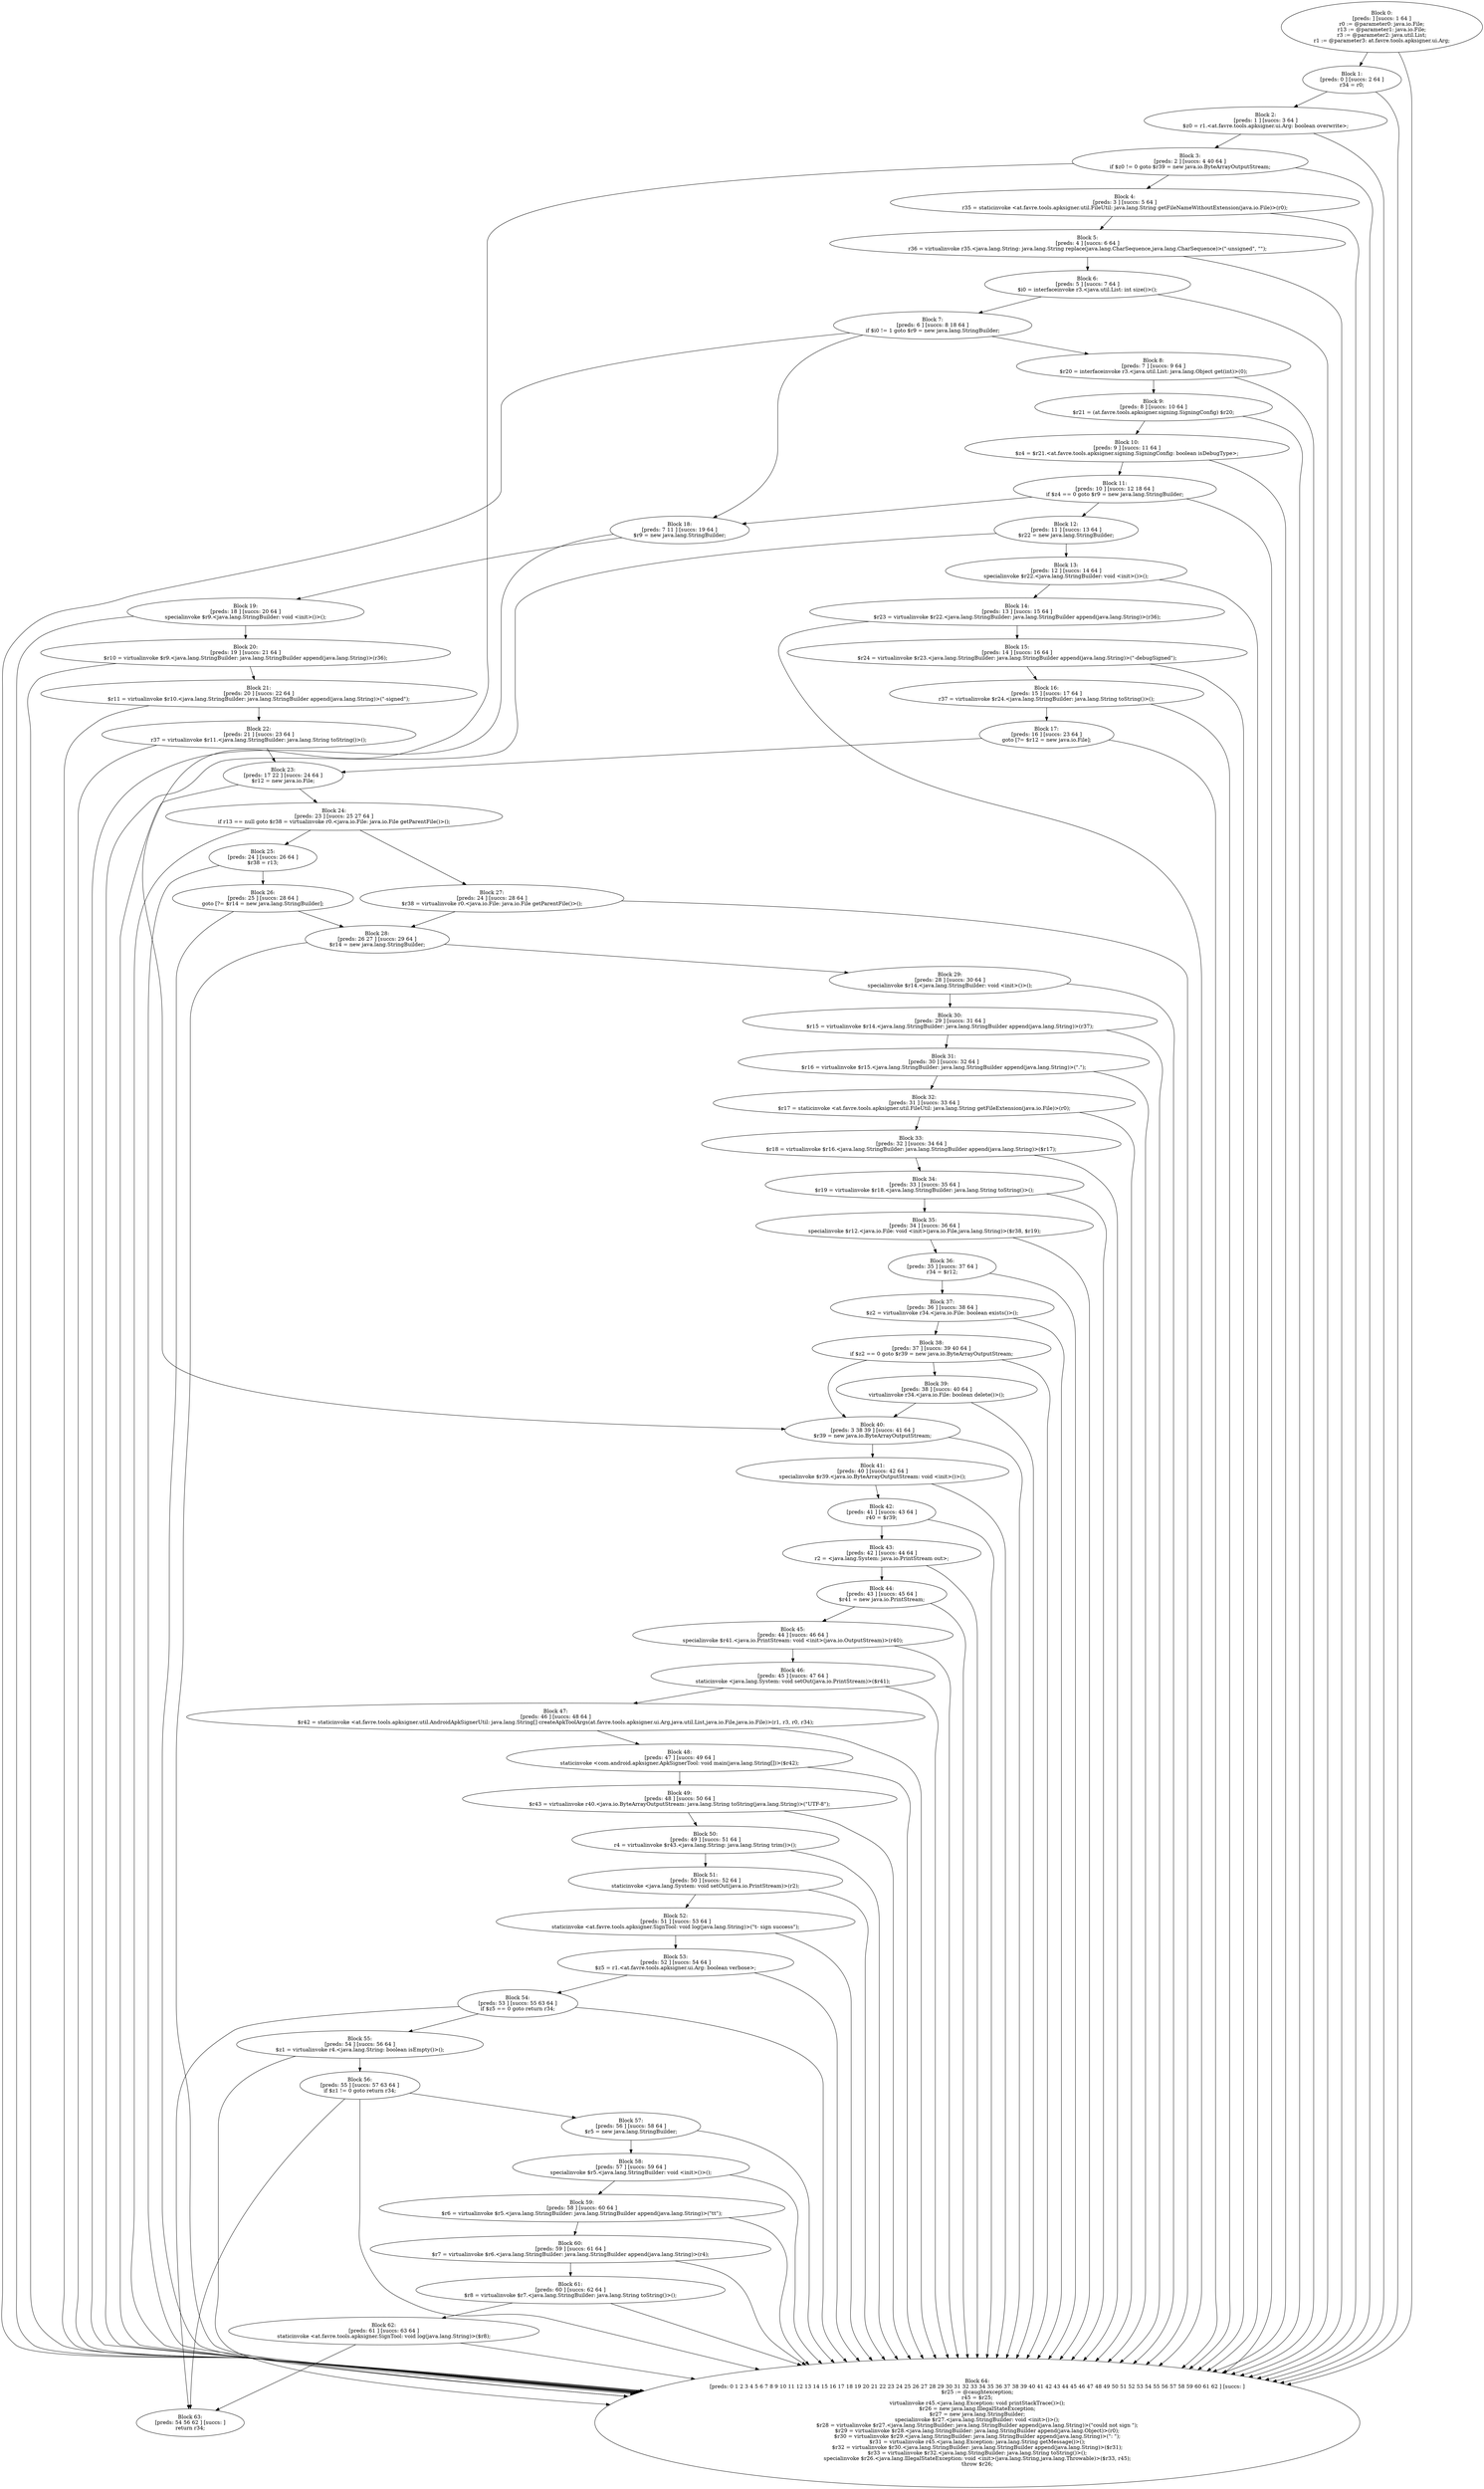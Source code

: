 digraph "unitGraph" {
    "Block 0:
[preds: ] [succs: 1 64 ]
r0 := @parameter0: java.io.File;
r13 := @parameter1: java.io.File;
r3 := @parameter2: java.util.List;
r1 := @parameter3: at.favre.tools.apksigner.ui.Arg;
"
    "Block 1:
[preds: 0 ] [succs: 2 64 ]
r34 = r0;
"
    "Block 2:
[preds: 1 ] [succs: 3 64 ]
$z0 = r1.<at.favre.tools.apksigner.ui.Arg: boolean overwrite>;
"
    "Block 3:
[preds: 2 ] [succs: 4 40 64 ]
if $z0 != 0 goto $r39 = new java.io.ByteArrayOutputStream;
"
    "Block 4:
[preds: 3 ] [succs: 5 64 ]
r35 = staticinvoke <at.favre.tools.apksigner.util.FileUtil: java.lang.String getFileNameWithoutExtension(java.io.File)>(r0);
"
    "Block 5:
[preds: 4 ] [succs: 6 64 ]
r36 = virtualinvoke r35.<java.lang.String: java.lang.String replace(java.lang.CharSequence,java.lang.CharSequence)>(\"-unsigned\", \"\");
"
    "Block 6:
[preds: 5 ] [succs: 7 64 ]
$i0 = interfaceinvoke r3.<java.util.List: int size()>();
"
    "Block 7:
[preds: 6 ] [succs: 8 18 64 ]
if $i0 != 1 goto $r9 = new java.lang.StringBuilder;
"
    "Block 8:
[preds: 7 ] [succs: 9 64 ]
$r20 = interfaceinvoke r3.<java.util.List: java.lang.Object get(int)>(0);
"
    "Block 9:
[preds: 8 ] [succs: 10 64 ]
$r21 = (at.favre.tools.apksigner.signing.SigningConfig) $r20;
"
    "Block 10:
[preds: 9 ] [succs: 11 64 ]
$z4 = $r21.<at.favre.tools.apksigner.signing.SigningConfig: boolean isDebugType>;
"
    "Block 11:
[preds: 10 ] [succs: 12 18 64 ]
if $z4 == 0 goto $r9 = new java.lang.StringBuilder;
"
    "Block 12:
[preds: 11 ] [succs: 13 64 ]
$r22 = new java.lang.StringBuilder;
"
    "Block 13:
[preds: 12 ] [succs: 14 64 ]
specialinvoke $r22.<java.lang.StringBuilder: void <init>()>();
"
    "Block 14:
[preds: 13 ] [succs: 15 64 ]
$r23 = virtualinvoke $r22.<java.lang.StringBuilder: java.lang.StringBuilder append(java.lang.String)>(r36);
"
    "Block 15:
[preds: 14 ] [succs: 16 64 ]
$r24 = virtualinvoke $r23.<java.lang.StringBuilder: java.lang.StringBuilder append(java.lang.String)>(\"-debugSigned\");
"
    "Block 16:
[preds: 15 ] [succs: 17 64 ]
r37 = virtualinvoke $r24.<java.lang.StringBuilder: java.lang.String toString()>();
"
    "Block 17:
[preds: 16 ] [succs: 23 64 ]
goto [?= $r12 = new java.io.File];
"
    "Block 18:
[preds: 7 11 ] [succs: 19 64 ]
$r9 = new java.lang.StringBuilder;
"
    "Block 19:
[preds: 18 ] [succs: 20 64 ]
specialinvoke $r9.<java.lang.StringBuilder: void <init>()>();
"
    "Block 20:
[preds: 19 ] [succs: 21 64 ]
$r10 = virtualinvoke $r9.<java.lang.StringBuilder: java.lang.StringBuilder append(java.lang.String)>(r36);
"
    "Block 21:
[preds: 20 ] [succs: 22 64 ]
$r11 = virtualinvoke $r10.<java.lang.StringBuilder: java.lang.StringBuilder append(java.lang.String)>(\"-signed\");
"
    "Block 22:
[preds: 21 ] [succs: 23 64 ]
r37 = virtualinvoke $r11.<java.lang.StringBuilder: java.lang.String toString()>();
"
    "Block 23:
[preds: 17 22 ] [succs: 24 64 ]
$r12 = new java.io.File;
"
    "Block 24:
[preds: 23 ] [succs: 25 27 64 ]
if r13 == null goto $r38 = virtualinvoke r0.<java.io.File: java.io.File getParentFile()>();
"
    "Block 25:
[preds: 24 ] [succs: 26 64 ]
$r38 = r13;
"
    "Block 26:
[preds: 25 ] [succs: 28 64 ]
goto [?= $r14 = new java.lang.StringBuilder];
"
    "Block 27:
[preds: 24 ] [succs: 28 64 ]
$r38 = virtualinvoke r0.<java.io.File: java.io.File getParentFile()>();
"
    "Block 28:
[preds: 26 27 ] [succs: 29 64 ]
$r14 = new java.lang.StringBuilder;
"
    "Block 29:
[preds: 28 ] [succs: 30 64 ]
specialinvoke $r14.<java.lang.StringBuilder: void <init>()>();
"
    "Block 30:
[preds: 29 ] [succs: 31 64 ]
$r15 = virtualinvoke $r14.<java.lang.StringBuilder: java.lang.StringBuilder append(java.lang.String)>(r37);
"
    "Block 31:
[preds: 30 ] [succs: 32 64 ]
$r16 = virtualinvoke $r15.<java.lang.StringBuilder: java.lang.StringBuilder append(java.lang.String)>(\".\");
"
    "Block 32:
[preds: 31 ] [succs: 33 64 ]
$r17 = staticinvoke <at.favre.tools.apksigner.util.FileUtil: java.lang.String getFileExtension(java.io.File)>(r0);
"
    "Block 33:
[preds: 32 ] [succs: 34 64 ]
$r18 = virtualinvoke $r16.<java.lang.StringBuilder: java.lang.StringBuilder append(java.lang.String)>($r17);
"
    "Block 34:
[preds: 33 ] [succs: 35 64 ]
$r19 = virtualinvoke $r18.<java.lang.StringBuilder: java.lang.String toString()>();
"
    "Block 35:
[preds: 34 ] [succs: 36 64 ]
specialinvoke $r12.<java.io.File: void <init>(java.io.File,java.lang.String)>($r38, $r19);
"
    "Block 36:
[preds: 35 ] [succs: 37 64 ]
r34 = $r12;
"
    "Block 37:
[preds: 36 ] [succs: 38 64 ]
$z2 = virtualinvoke r34.<java.io.File: boolean exists()>();
"
    "Block 38:
[preds: 37 ] [succs: 39 40 64 ]
if $z2 == 0 goto $r39 = new java.io.ByteArrayOutputStream;
"
    "Block 39:
[preds: 38 ] [succs: 40 64 ]
virtualinvoke r34.<java.io.File: boolean delete()>();
"
    "Block 40:
[preds: 3 38 39 ] [succs: 41 64 ]
$r39 = new java.io.ByteArrayOutputStream;
"
    "Block 41:
[preds: 40 ] [succs: 42 64 ]
specialinvoke $r39.<java.io.ByteArrayOutputStream: void <init>()>();
"
    "Block 42:
[preds: 41 ] [succs: 43 64 ]
r40 = $r39;
"
    "Block 43:
[preds: 42 ] [succs: 44 64 ]
r2 = <java.lang.System: java.io.PrintStream out>;
"
    "Block 44:
[preds: 43 ] [succs: 45 64 ]
$r41 = new java.io.PrintStream;
"
    "Block 45:
[preds: 44 ] [succs: 46 64 ]
specialinvoke $r41.<java.io.PrintStream: void <init>(java.io.OutputStream)>(r40);
"
    "Block 46:
[preds: 45 ] [succs: 47 64 ]
staticinvoke <java.lang.System: void setOut(java.io.PrintStream)>($r41);
"
    "Block 47:
[preds: 46 ] [succs: 48 64 ]
$r42 = staticinvoke <at.favre.tools.apksigner.util.AndroidApkSignerUtil: java.lang.String[] createApkToolArgs(at.favre.tools.apksigner.ui.Arg,java.util.List,java.io.File,java.io.File)>(r1, r3, r0, r34);
"
    "Block 48:
[preds: 47 ] [succs: 49 64 ]
staticinvoke <com.android.apksigner.ApkSignerTool: void main(java.lang.String[])>($r42);
"
    "Block 49:
[preds: 48 ] [succs: 50 64 ]
$r43 = virtualinvoke r40.<java.io.ByteArrayOutputStream: java.lang.String toString(java.lang.String)>(\"UTF-8\");
"
    "Block 50:
[preds: 49 ] [succs: 51 64 ]
r4 = virtualinvoke $r43.<java.lang.String: java.lang.String trim()>();
"
    "Block 51:
[preds: 50 ] [succs: 52 64 ]
staticinvoke <java.lang.System: void setOut(java.io.PrintStream)>(r2);
"
    "Block 52:
[preds: 51 ] [succs: 53 64 ]
staticinvoke <at.favre.tools.apksigner.SignTool: void log(java.lang.String)>(\"\t- sign success\");
"
    "Block 53:
[preds: 52 ] [succs: 54 64 ]
$z5 = r1.<at.favre.tools.apksigner.ui.Arg: boolean verbose>;
"
    "Block 54:
[preds: 53 ] [succs: 55 63 64 ]
if $z5 == 0 goto return r34;
"
    "Block 55:
[preds: 54 ] [succs: 56 64 ]
$z1 = virtualinvoke r4.<java.lang.String: boolean isEmpty()>();
"
    "Block 56:
[preds: 55 ] [succs: 57 63 64 ]
if $z1 != 0 goto return r34;
"
    "Block 57:
[preds: 56 ] [succs: 58 64 ]
$r5 = new java.lang.StringBuilder;
"
    "Block 58:
[preds: 57 ] [succs: 59 64 ]
specialinvoke $r5.<java.lang.StringBuilder: void <init>()>();
"
    "Block 59:
[preds: 58 ] [succs: 60 64 ]
$r6 = virtualinvoke $r5.<java.lang.StringBuilder: java.lang.StringBuilder append(java.lang.String)>(\"\t\t\");
"
    "Block 60:
[preds: 59 ] [succs: 61 64 ]
$r7 = virtualinvoke $r6.<java.lang.StringBuilder: java.lang.StringBuilder append(java.lang.String)>(r4);
"
    "Block 61:
[preds: 60 ] [succs: 62 64 ]
$r8 = virtualinvoke $r7.<java.lang.StringBuilder: java.lang.String toString()>();
"
    "Block 62:
[preds: 61 ] [succs: 63 64 ]
staticinvoke <at.favre.tools.apksigner.SignTool: void log(java.lang.String)>($r8);
"
    "Block 63:
[preds: 54 56 62 ] [succs: ]
return r34;
"
    "Block 64:
[preds: 0 1 2 3 4 5 6 7 8 9 10 11 12 13 14 15 16 17 18 19 20 21 22 23 24 25 26 27 28 29 30 31 32 33 34 35 36 37 38 39 40 41 42 43 44 45 46 47 48 49 50 51 52 53 54 55 56 57 58 59 60 61 62 ] [succs: ]
$r25 := @caughtexception;
r45 = $r25;
virtualinvoke r45.<java.lang.Exception: void printStackTrace()>();
$r26 = new java.lang.IllegalStateException;
$r27 = new java.lang.StringBuilder;
specialinvoke $r27.<java.lang.StringBuilder: void <init>()>();
$r28 = virtualinvoke $r27.<java.lang.StringBuilder: java.lang.StringBuilder append(java.lang.String)>(\"could not sign \");
$r29 = virtualinvoke $r28.<java.lang.StringBuilder: java.lang.StringBuilder append(java.lang.Object)>(r0);
$r30 = virtualinvoke $r29.<java.lang.StringBuilder: java.lang.StringBuilder append(java.lang.String)>(\": \");
$r31 = virtualinvoke r45.<java.lang.Exception: java.lang.String getMessage()>();
$r32 = virtualinvoke $r30.<java.lang.StringBuilder: java.lang.StringBuilder append(java.lang.String)>($r31);
$r33 = virtualinvoke $r32.<java.lang.StringBuilder: java.lang.String toString()>();
specialinvoke $r26.<java.lang.IllegalStateException: void <init>(java.lang.String,java.lang.Throwable)>($r33, r45);
throw $r26;
"
    "Block 0:
[preds: ] [succs: 1 64 ]
r0 := @parameter0: java.io.File;
r13 := @parameter1: java.io.File;
r3 := @parameter2: java.util.List;
r1 := @parameter3: at.favre.tools.apksigner.ui.Arg;
"->"Block 1:
[preds: 0 ] [succs: 2 64 ]
r34 = r0;
";
    "Block 0:
[preds: ] [succs: 1 64 ]
r0 := @parameter0: java.io.File;
r13 := @parameter1: java.io.File;
r3 := @parameter2: java.util.List;
r1 := @parameter3: at.favre.tools.apksigner.ui.Arg;
"->"Block 64:
[preds: 0 1 2 3 4 5 6 7 8 9 10 11 12 13 14 15 16 17 18 19 20 21 22 23 24 25 26 27 28 29 30 31 32 33 34 35 36 37 38 39 40 41 42 43 44 45 46 47 48 49 50 51 52 53 54 55 56 57 58 59 60 61 62 ] [succs: ]
$r25 := @caughtexception;
r45 = $r25;
virtualinvoke r45.<java.lang.Exception: void printStackTrace()>();
$r26 = new java.lang.IllegalStateException;
$r27 = new java.lang.StringBuilder;
specialinvoke $r27.<java.lang.StringBuilder: void <init>()>();
$r28 = virtualinvoke $r27.<java.lang.StringBuilder: java.lang.StringBuilder append(java.lang.String)>(\"could not sign \");
$r29 = virtualinvoke $r28.<java.lang.StringBuilder: java.lang.StringBuilder append(java.lang.Object)>(r0);
$r30 = virtualinvoke $r29.<java.lang.StringBuilder: java.lang.StringBuilder append(java.lang.String)>(\": \");
$r31 = virtualinvoke r45.<java.lang.Exception: java.lang.String getMessage()>();
$r32 = virtualinvoke $r30.<java.lang.StringBuilder: java.lang.StringBuilder append(java.lang.String)>($r31);
$r33 = virtualinvoke $r32.<java.lang.StringBuilder: java.lang.String toString()>();
specialinvoke $r26.<java.lang.IllegalStateException: void <init>(java.lang.String,java.lang.Throwable)>($r33, r45);
throw $r26;
";
    "Block 1:
[preds: 0 ] [succs: 2 64 ]
r34 = r0;
"->"Block 2:
[preds: 1 ] [succs: 3 64 ]
$z0 = r1.<at.favre.tools.apksigner.ui.Arg: boolean overwrite>;
";
    "Block 1:
[preds: 0 ] [succs: 2 64 ]
r34 = r0;
"->"Block 64:
[preds: 0 1 2 3 4 5 6 7 8 9 10 11 12 13 14 15 16 17 18 19 20 21 22 23 24 25 26 27 28 29 30 31 32 33 34 35 36 37 38 39 40 41 42 43 44 45 46 47 48 49 50 51 52 53 54 55 56 57 58 59 60 61 62 ] [succs: ]
$r25 := @caughtexception;
r45 = $r25;
virtualinvoke r45.<java.lang.Exception: void printStackTrace()>();
$r26 = new java.lang.IllegalStateException;
$r27 = new java.lang.StringBuilder;
specialinvoke $r27.<java.lang.StringBuilder: void <init>()>();
$r28 = virtualinvoke $r27.<java.lang.StringBuilder: java.lang.StringBuilder append(java.lang.String)>(\"could not sign \");
$r29 = virtualinvoke $r28.<java.lang.StringBuilder: java.lang.StringBuilder append(java.lang.Object)>(r0);
$r30 = virtualinvoke $r29.<java.lang.StringBuilder: java.lang.StringBuilder append(java.lang.String)>(\": \");
$r31 = virtualinvoke r45.<java.lang.Exception: java.lang.String getMessage()>();
$r32 = virtualinvoke $r30.<java.lang.StringBuilder: java.lang.StringBuilder append(java.lang.String)>($r31);
$r33 = virtualinvoke $r32.<java.lang.StringBuilder: java.lang.String toString()>();
specialinvoke $r26.<java.lang.IllegalStateException: void <init>(java.lang.String,java.lang.Throwable)>($r33, r45);
throw $r26;
";
    "Block 2:
[preds: 1 ] [succs: 3 64 ]
$z0 = r1.<at.favre.tools.apksigner.ui.Arg: boolean overwrite>;
"->"Block 3:
[preds: 2 ] [succs: 4 40 64 ]
if $z0 != 0 goto $r39 = new java.io.ByteArrayOutputStream;
";
    "Block 2:
[preds: 1 ] [succs: 3 64 ]
$z0 = r1.<at.favre.tools.apksigner.ui.Arg: boolean overwrite>;
"->"Block 64:
[preds: 0 1 2 3 4 5 6 7 8 9 10 11 12 13 14 15 16 17 18 19 20 21 22 23 24 25 26 27 28 29 30 31 32 33 34 35 36 37 38 39 40 41 42 43 44 45 46 47 48 49 50 51 52 53 54 55 56 57 58 59 60 61 62 ] [succs: ]
$r25 := @caughtexception;
r45 = $r25;
virtualinvoke r45.<java.lang.Exception: void printStackTrace()>();
$r26 = new java.lang.IllegalStateException;
$r27 = new java.lang.StringBuilder;
specialinvoke $r27.<java.lang.StringBuilder: void <init>()>();
$r28 = virtualinvoke $r27.<java.lang.StringBuilder: java.lang.StringBuilder append(java.lang.String)>(\"could not sign \");
$r29 = virtualinvoke $r28.<java.lang.StringBuilder: java.lang.StringBuilder append(java.lang.Object)>(r0);
$r30 = virtualinvoke $r29.<java.lang.StringBuilder: java.lang.StringBuilder append(java.lang.String)>(\": \");
$r31 = virtualinvoke r45.<java.lang.Exception: java.lang.String getMessage()>();
$r32 = virtualinvoke $r30.<java.lang.StringBuilder: java.lang.StringBuilder append(java.lang.String)>($r31);
$r33 = virtualinvoke $r32.<java.lang.StringBuilder: java.lang.String toString()>();
specialinvoke $r26.<java.lang.IllegalStateException: void <init>(java.lang.String,java.lang.Throwable)>($r33, r45);
throw $r26;
";
    "Block 3:
[preds: 2 ] [succs: 4 40 64 ]
if $z0 != 0 goto $r39 = new java.io.ByteArrayOutputStream;
"->"Block 4:
[preds: 3 ] [succs: 5 64 ]
r35 = staticinvoke <at.favre.tools.apksigner.util.FileUtil: java.lang.String getFileNameWithoutExtension(java.io.File)>(r0);
";
    "Block 3:
[preds: 2 ] [succs: 4 40 64 ]
if $z0 != 0 goto $r39 = new java.io.ByteArrayOutputStream;
"->"Block 40:
[preds: 3 38 39 ] [succs: 41 64 ]
$r39 = new java.io.ByteArrayOutputStream;
";
    "Block 3:
[preds: 2 ] [succs: 4 40 64 ]
if $z0 != 0 goto $r39 = new java.io.ByteArrayOutputStream;
"->"Block 64:
[preds: 0 1 2 3 4 5 6 7 8 9 10 11 12 13 14 15 16 17 18 19 20 21 22 23 24 25 26 27 28 29 30 31 32 33 34 35 36 37 38 39 40 41 42 43 44 45 46 47 48 49 50 51 52 53 54 55 56 57 58 59 60 61 62 ] [succs: ]
$r25 := @caughtexception;
r45 = $r25;
virtualinvoke r45.<java.lang.Exception: void printStackTrace()>();
$r26 = new java.lang.IllegalStateException;
$r27 = new java.lang.StringBuilder;
specialinvoke $r27.<java.lang.StringBuilder: void <init>()>();
$r28 = virtualinvoke $r27.<java.lang.StringBuilder: java.lang.StringBuilder append(java.lang.String)>(\"could not sign \");
$r29 = virtualinvoke $r28.<java.lang.StringBuilder: java.lang.StringBuilder append(java.lang.Object)>(r0);
$r30 = virtualinvoke $r29.<java.lang.StringBuilder: java.lang.StringBuilder append(java.lang.String)>(\": \");
$r31 = virtualinvoke r45.<java.lang.Exception: java.lang.String getMessage()>();
$r32 = virtualinvoke $r30.<java.lang.StringBuilder: java.lang.StringBuilder append(java.lang.String)>($r31);
$r33 = virtualinvoke $r32.<java.lang.StringBuilder: java.lang.String toString()>();
specialinvoke $r26.<java.lang.IllegalStateException: void <init>(java.lang.String,java.lang.Throwable)>($r33, r45);
throw $r26;
";
    "Block 4:
[preds: 3 ] [succs: 5 64 ]
r35 = staticinvoke <at.favre.tools.apksigner.util.FileUtil: java.lang.String getFileNameWithoutExtension(java.io.File)>(r0);
"->"Block 5:
[preds: 4 ] [succs: 6 64 ]
r36 = virtualinvoke r35.<java.lang.String: java.lang.String replace(java.lang.CharSequence,java.lang.CharSequence)>(\"-unsigned\", \"\");
";
    "Block 4:
[preds: 3 ] [succs: 5 64 ]
r35 = staticinvoke <at.favre.tools.apksigner.util.FileUtil: java.lang.String getFileNameWithoutExtension(java.io.File)>(r0);
"->"Block 64:
[preds: 0 1 2 3 4 5 6 7 8 9 10 11 12 13 14 15 16 17 18 19 20 21 22 23 24 25 26 27 28 29 30 31 32 33 34 35 36 37 38 39 40 41 42 43 44 45 46 47 48 49 50 51 52 53 54 55 56 57 58 59 60 61 62 ] [succs: ]
$r25 := @caughtexception;
r45 = $r25;
virtualinvoke r45.<java.lang.Exception: void printStackTrace()>();
$r26 = new java.lang.IllegalStateException;
$r27 = new java.lang.StringBuilder;
specialinvoke $r27.<java.lang.StringBuilder: void <init>()>();
$r28 = virtualinvoke $r27.<java.lang.StringBuilder: java.lang.StringBuilder append(java.lang.String)>(\"could not sign \");
$r29 = virtualinvoke $r28.<java.lang.StringBuilder: java.lang.StringBuilder append(java.lang.Object)>(r0);
$r30 = virtualinvoke $r29.<java.lang.StringBuilder: java.lang.StringBuilder append(java.lang.String)>(\": \");
$r31 = virtualinvoke r45.<java.lang.Exception: java.lang.String getMessage()>();
$r32 = virtualinvoke $r30.<java.lang.StringBuilder: java.lang.StringBuilder append(java.lang.String)>($r31);
$r33 = virtualinvoke $r32.<java.lang.StringBuilder: java.lang.String toString()>();
specialinvoke $r26.<java.lang.IllegalStateException: void <init>(java.lang.String,java.lang.Throwable)>($r33, r45);
throw $r26;
";
    "Block 5:
[preds: 4 ] [succs: 6 64 ]
r36 = virtualinvoke r35.<java.lang.String: java.lang.String replace(java.lang.CharSequence,java.lang.CharSequence)>(\"-unsigned\", \"\");
"->"Block 6:
[preds: 5 ] [succs: 7 64 ]
$i0 = interfaceinvoke r3.<java.util.List: int size()>();
";
    "Block 5:
[preds: 4 ] [succs: 6 64 ]
r36 = virtualinvoke r35.<java.lang.String: java.lang.String replace(java.lang.CharSequence,java.lang.CharSequence)>(\"-unsigned\", \"\");
"->"Block 64:
[preds: 0 1 2 3 4 5 6 7 8 9 10 11 12 13 14 15 16 17 18 19 20 21 22 23 24 25 26 27 28 29 30 31 32 33 34 35 36 37 38 39 40 41 42 43 44 45 46 47 48 49 50 51 52 53 54 55 56 57 58 59 60 61 62 ] [succs: ]
$r25 := @caughtexception;
r45 = $r25;
virtualinvoke r45.<java.lang.Exception: void printStackTrace()>();
$r26 = new java.lang.IllegalStateException;
$r27 = new java.lang.StringBuilder;
specialinvoke $r27.<java.lang.StringBuilder: void <init>()>();
$r28 = virtualinvoke $r27.<java.lang.StringBuilder: java.lang.StringBuilder append(java.lang.String)>(\"could not sign \");
$r29 = virtualinvoke $r28.<java.lang.StringBuilder: java.lang.StringBuilder append(java.lang.Object)>(r0);
$r30 = virtualinvoke $r29.<java.lang.StringBuilder: java.lang.StringBuilder append(java.lang.String)>(\": \");
$r31 = virtualinvoke r45.<java.lang.Exception: java.lang.String getMessage()>();
$r32 = virtualinvoke $r30.<java.lang.StringBuilder: java.lang.StringBuilder append(java.lang.String)>($r31);
$r33 = virtualinvoke $r32.<java.lang.StringBuilder: java.lang.String toString()>();
specialinvoke $r26.<java.lang.IllegalStateException: void <init>(java.lang.String,java.lang.Throwable)>($r33, r45);
throw $r26;
";
    "Block 6:
[preds: 5 ] [succs: 7 64 ]
$i0 = interfaceinvoke r3.<java.util.List: int size()>();
"->"Block 7:
[preds: 6 ] [succs: 8 18 64 ]
if $i0 != 1 goto $r9 = new java.lang.StringBuilder;
";
    "Block 6:
[preds: 5 ] [succs: 7 64 ]
$i0 = interfaceinvoke r3.<java.util.List: int size()>();
"->"Block 64:
[preds: 0 1 2 3 4 5 6 7 8 9 10 11 12 13 14 15 16 17 18 19 20 21 22 23 24 25 26 27 28 29 30 31 32 33 34 35 36 37 38 39 40 41 42 43 44 45 46 47 48 49 50 51 52 53 54 55 56 57 58 59 60 61 62 ] [succs: ]
$r25 := @caughtexception;
r45 = $r25;
virtualinvoke r45.<java.lang.Exception: void printStackTrace()>();
$r26 = new java.lang.IllegalStateException;
$r27 = new java.lang.StringBuilder;
specialinvoke $r27.<java.lang.StringBuilder: void <init>()>();
$r28 = virtualinvoke $r27.<java.lang.StringBuilder: java.lang.StringBuilder append(java.lang.String)>(\"could not sign \");
$r29 = virtualinvoke $r28.<java.lang.StringBuilder: java.lang.StringBuilder append(java.lang.Object)>(r0);
$r30 = virtualinvoke $r29.<java.lang.StringBuilder: java.lang.StringBuilder append(java.lang.String)>(\": \");
$r31 = virtualinvoke r45.<java.lang.Exception: java.lang.String getMessage()>();
$r32 = virtualinvoke $r30.<java.lang.StringBuilder: java.lang.StringBuilder append(java.lang.String)>($r31);
$r33 = virtualinvoke $r32.<java.lang.StringBuilder: java.lang.String toString()>();
specialinvoke $r26.<java.lang.IllegalStateException: void <init>(java.lang.String,java.lang.Throwable)>($r33, r45);
throw $r26;
";
    "Block 7:
[preds: 6 ] [succs: 8 18 64 ]
if $i0 != 1 goto $r9 = new java.lang.StringBuilder;
"->"Block 8:
[preds: 7 ] [succs: 9 64 ]
$r20 = interfaceinvoke r3.<java.util.List: java.lang.Object get(int)>(0);
";
    "Block 7:
[preds: 6 ] [succs: 8 18 64 ]
if $i0 != 1 goto $r9 = new java.lang.StringBuilder;
"->"Block 18:
[preds: 7 11 ] [succs: 19 64 ]
$r9 = new java.lang.StringBuilder;
";
    "Block 7:
[preds: 6 ] [succs: 8 18 64 ]
if $i0 != 1 goto $r9 = new java.lang.StringBuilder;
"->"Block 64:
[preds: 0 1 2 3 4 5 6 7 8 9 10 11 12 13 14 15 16 17 18 19 20 21 22 23 24 25 26 27 28 29 30 31 32 33 34 35 36 37 38 39 40 41 42 43 44 45 46 47 48 49 50 51 52 53 54 55 56 57 58 59 60 61 62 ] [succs: ]
$r25 := @caughtexception;
r45 = $r25;
virtualinvoke r45.<java.lang.Exception: void printStackTrace()>();
$r26 = new java.lang.IllegalStateException;
$r27 = new java.lang.StringBuilder;
specialinvoke $r27.<java.lang.StringBuilder: void <init>()>();
$r28 = virtualinvoke $r27.<java.lang.StringBuilder: java.lang.StringBuilder append(java.lang.String)>(\"could not sign \");
$r29 = virtualinvoke $r28.<java.lang.StringBuilder: java.lang.StringBuilder append(java.lang.Object)>(r0);
$r30 = virtualinvoke $r29.<java.lang.StringBuilder: java.lang.StringBuilder append(java.lang.String)>(\": \");
$r31 = virtualinvoke r45.<java.lang.Exception: java.lang.String getMessage()>();
$r32 = virtualinvoke $r30.<java.lang.StringBuilder: java.lang.StringBuilder append(java.lang.String)>($r31);
$r33 = virtualinvoke $r32.<java.lang.StringBuilder: java.lang.String toString()>();
specialinvoke $r26.<java.lang.IllegalStateException: void <init>(java.lang.String,java.lang.Throwable)>($r33, r45);
throw $r26;
";
    "Block 8:
[preds: 7 ] [succs: 9 64 ]
$r20 = interfaceinvoke r3.<java.util.List: java.lang.Object get(int)>(0);
"->"Block 9:
[preds: 8 ] [succs: 10 64 ]
$r21 = (at.favre.tools.apksigner.signing.SigningConfig) $r20;
";
    "Block 8:
[preds: 7 ] [succs: 9 64 ]
$r20 = interfaceinvoke r3.<java.util.List: java.lang.Object get(int)>(0);
"->"Block 64:
[preds: 0 1 2 3 4 5 6 7 8 9 10 11 12 13 14 15 16 17 18 19 20 21 22 23 24 25 26 27 28 29 30 31 32 33 34 35 36 37 38 39 40 41 42 43 44 45 46 47 48 49 50 51 52 53 54 55 56 57 58 59 60 61 62 ] [succs: ]
$r25 := @caughtexception;
r45 = $r25;
virtualinvoke r45.<java.lang.Exception: void printStackTrace()>();
$r26 = new java.lang.IllegalStateException;
$r27 = new java.lang.StringBuilder;
specialinvoke $r27.<java.lang.StringBuilder: void <init>()>();
$r28 = virtualinvoke $r27.<java.lang.StringBuilder: java.lang.StringBuilder append(java.lang.String)>(\"could not sign \");
$r29 = virtualinvoke $r28.<java.lang.StringBuilder: java.lang.StringBuilder append(java.lang.Object)>(r0);
$r30 = virtualinvoke $r29.<java.lang.StringBuilder: java.lang.StringBuilder append(java.lang.String)>(\": \");
$r31 = virtualinvoke r45.<java.lang.Exception: java.lang.String getMessage()>();
$r32 = virtualinvoke $r30.<java.lang.StringBuilder: java.lang.StringBuilder append(java.lang.String)>($r31);
$r33 = virtualinvoke $r32.<java.lang.StringBuilder: java.lang.String toString()>();
specialinvoke $r26.<java.lang.IllegalStateException: void <init>(java.lang.String,java.lang.Throwable)>($r33, r45);
throw $r26;
";
    "Block 9:
[preds: 8 ] [succs: 10 64 ]
$r21 = (at.favre.tools.apksigner.signing.SigningConfig) $r20;
"->"Block 10:
[preds: 9 ] [succs: 11 64 ]
$z4 = $r21.<at.favre.tools.apksigner.signing.SigningConfig: boolean isDebugType>;
";
    "Block 9:
[preds: 8 ] [succs: 10 64 ]
$r21 = (at.favre.tools.apksigner.signing.SigningConfig) $r20;
"->"Block 64:
[preds: 0 1 2 3 4 5 6 7 8 9 10 11 12 13 14 15 16 17 18 19 20 21 22 23 24 25 26 27 28 29 30 31 32 33 34 35 36 37 38 39 40 41 42 43 44 45 46 47 48 49 50 51 52 53 54 55 56 57 58 59 60 61 62 ] [succs: ]
$r25 := @caughtexception;
r45 = $r25;
virtualinvoke r45.<java.lang.Exception: void printStackTrace()>();
$r26 = new java.lang.IllegalStateException;
$r27 = new java.lang.StringBuilder;
specialinvoke $r27.<java.lang.StringBuilder: void <init>()>();
$r28 = virtualinvoke $r27.<java.lang.StringBuilder: java.lang.StringBuilder append(java.lang.String)>(\"could not sign \");
$r29 = virtualinvoke $r28.<java.lang.StringBuilder: java.lang.StringBuilder append(java.lang.Object)>(r0);
$r30 = virtualinvoke $r29.<java.lang.StringBuilder: java.lang.StringBuilder append(java.lang.String)>(\": \");
$r31 = virtualinvoke r45.<java.lang.Exception: java.lang.String getMessage()>();
$r32 = virtualinvoke $r30.<java.lang.StringBuilder: java.lang.StringBuilder append(java.lang.String)>($r31);
$r33 = virtualinvoke $r32.<java.lang.StringBuilder: java.lang.String toString()>();
specialinvoke $r26.<java.lang.IllegalStateException: void <init>(java.lang.String,java.lang.Throwable)>($r33, r45);
throw $r26;
";
    "Block 10:
[preds: 9 ] [succs: 11 64 ]
$z4 = $r21.<at.favre.tools.apksigner.signing.SigningConfig: boolean isDebugType>;
"->"Block 11:
[preds: 10 ] [succs: 12 18 64 ]
if $z4 == 0 goto $r9 = new java.lang.StringBuilder;
";
    "Block 10:
[preds: 9 ] [succs: 11 64 ]
$z4 = $r21.<at.favre.tools.apksigner.signing.SigningConfig: boolean isDebugType>;
"->"Block 64:
[preds: 0 1 2 3 4 5 6 7 8 9 10 11 12 13 14 15 16 17 18 19 20 21 22 23 24 25 26 27 28 29 30 31 32 33 34 35 36 37 38 39 40 41 42 43 44 45 46 47 48 49 50 51 52 53 54 55 56 57 58 59 60 61 62 ] [succs: ]
$r25 := @caughtexception;
r45 = $r25;
virtualinvoke r45.<java.lang.Exception: void printStackTrace()>();
$r26 = new java.lang.IllegalStateException;
$r27 = new java.lang.StringBuilder;
specialinvoke $r27.<java.lang.StringBuilder: void <init>()>();
$r28 = virtualinvoke $r27.<java.lang.StringBuilder: java.lang.StringBuilder append(java.lang.String)>(\"could not sign \");
$r29 = virtualinvoke $r28.<java.lang.StringBuilder: java.lang.StringBuilder append(java.lang.Object)>(r0);
$r30 = virtualinvoke $r29.<java.lang.StringBuilder: java.lang.StringBuilder append(java.lang.String)>(\": \");
$r31 = virtualinvoke r45.<java.lang.Exception: java.lang.String getMessage()>();
$r32 = virtualinvoke $r30.<java.lang.StringBuilder: java.lang.StringBuilder append(java.lang.String)>($r31);
$r33 = virtualinvoke $r32.<java.lang.StringBuilder: java.lang.String toString()>();
specialinvoke $r26.<java.lang.IllegalStateException: void <init>(java.lang.String,java.lang.Throwable)>($r33, r45);
throw $r26;
";
    "Block 11:
[preds: 10 ] [succs: 12 18 64 ]
if $z4 == 0 goto $r9 = new java.lang.StringBuilder;
"->"Block 12:
[preds: 11 ] [succs: 13 64 ]
$r22 = new java.lang.StringBuilder;
";
    "Block 11:
[preds: 10 ] [succs: 12 18 64 ]
if $z4 == 0 goto $r9 = new java.lang.StringBuilder;
"->"Block 18:
[preds: 7 11 ] [succs: 19 64 ]
$r9 = new java.lang.StringBuilder;
";
    "Block 11:
[preds: 10 ] [succs: 12 18 64 ]
if $z4 == 0 goto $r9 = new java.lang.StringBuilder;
"->"Block 64:
[preds: 0 1 2 3 4 5 6 7 8 9 10 11 12 13 14 15 16 17 18 19 20 21 22 23 24 25 26 27 28 29 30 31 32 33 34 35 36 37 38 39 40 41 42 43 44 45 46 47 48 49 50 51 52 53 54 55 56 57 58 59 60 61 62 ] [succs: ]
$r25 := @caughtexception;
r45 = $r25;
virtualinvoke r45.<java.lang.Exception: void printStackTrace()>();
$r26 = new java.lang.IllegalStateException;
$r27 = new java.lang.StringBuilder;
specialinvoke $r27.<java.lang.StringBuilder: void <init>()>();
$r28 = virtualinvoke $r27.<java.lang.StringBuilder: java.lang.StringBuilder append(java.lang.String)>(\"could not sign \");
$r29 = virtualinvoke $r28.<java.lang.StringBuilder: java.lang.StringBuilder append(java.lang.Object)>(r0);
$r30 = virtualinvoke $r29.<java.lang.StringBuilder: java.lang.StringBuilder append(java.lang.String)>(\": \");
$r31 = virtualinvoke r45.<java.lang.Exception: java.lang.String getMessage()>();
$r32 = virtualinvoke $r30.<java.lang.StringBuilder: java.lang.StringBuilder append(java.lang.String)>($r31);
$r33 = virtualinvoke $r32.<java.lang.StringBuilder: java.lang.String toString()>();
specialinvoke $r26.<java.lang.IllegalStateException: void <init>(java.lang.String,java.lang.Throwable)>($r33, r45);
throw $r26;
";
    "Block 12:
[preds: 11 ] [succs: 13 64 ]
$r22 = new java.lang.StringBuilder;
"->"Block 13:
[preds: 12 ] [succs: 14 64 ]
specialinvoke $r22.<java.lang.StringBuilder: void <init>()>();
";
    "Block 12:
[preds: 11 ] [succs: 13 64 ]
$r22 = new java.lang.StringBuilder;
"->"Block 64:
[preds: 0 1 2 3 4 5 6 7 8 9 10 11 12 13 14 15 16 17 18 19 20 21 22 23 24 25 26 27 28 29 30 31 32 33 34 35 36 37 38 39 40 41 42 43 44 45 46 47 48 49 50 51 52 53 54 55 56 57 58 59 60 61 62 ] [succs: ]
$r25 := @caughtexception;
r45 = $r25;
virtualinvoke r45.<java.lang.Exception: void printStackTrace()>();
$r26 = new java.lang.IllegalStateException;
$r27 = new java.lang.StringBuilder;
specialinvoke $r27.<java.lang.StringBuilder: void <init>()>();
$r28 = virtualinvoke $r27.<java.lang.StringBuilder: java.lang.StringBuilder append(java.lang.String)>(\"could not sign \");
$r29 = virtualinvoke $r28.<java.lang.StringBuilder: java.lang.StringBuilder append(java.lang.Object)>(r0);
$r30 = virtualinvoke $r29.<java.lang.StringBuilder: java.lang.StringBuilder append(java.lang.String)>(\": \");
$r31 = virtualinvoke r45.<java.lang.Exception: java.lang.String getMessage()>();
$r32 = virtualinvoke $r30.<java.lang.StringBuilder: java.lang.StringBuilder append(java.lang.String)>($r31);
$r33 = virtualinvoke $r32.<java.lang.StringBuilder: java.lang.String toString()>();
specialinvoke $r26.<java.lang.IllegalStateException: void <init>(java.lang.String,java.lang.Throwable)>($r33, r45);
throw $r26;
";
    "Block 13:
[preds: 12 ] [succs: 14 64 ]
specialinvoke $r22.<java.lang.StringBuilder: void <init>()>();
"->"Block 14:
[preds: 13 ] [succs: 15 64 ]
$r23 = virtualinvoke $r22.<java.lang.StringBuilder: java.lang.StringBuilder append(java.lang.String)>(r36);
";
    "Block 13:
[preds: 12 ] [succs: 14 64 ]
specialinvoke $r22.<java.lang.StringBuilder: void <init>()>();
"->"Block 64:
[preds: 0 1 2 3 4 5 6 7 8 9 10 11 12 13 14 15 16 17 18 19 20 21 22 23 24 25 26 27 28 29 30 31 32 33 34 35 36 37 38 39 40 41 42 43 44 45 46 47 48 49 50 51 52 53 54 55 56 57 58 59 60 61 62 ] [succs: ]
$r25 := @caughtexception;
r45 = $r25;
virtualinvoke r45.<java.lang.Exception: void printStackTrace()>();
$r26 = new java.lang.IllegalStateException;
$r27 = new java.lang.StringBuilder;
specialinvoke $r27.<java.lang.StringBuilder: void <init>()>();
$r28 = virtualinvoke $r27.<java.lang.StringBuilder: java.lang.StringBuilder append(java.lang.String)>(\"could not sign \");
$r29 = virtualinvoke $r28.<java.lang.StringBuilder: java.lang.StringBuilder append(java.lang.Object)>(r0);
$r30 = virtualinvoke $r29.<java.lang.StringBuilder: java.lang.StringBuilder append(java.lang.String)>(\": \");
$r31 = virtualinvoke r45.<java.lang.Exception: java.lang.String getMessage()>();
$r32 = virtualinvoke $r30.<java.lang.StringBuilder: java.lang.StringBuilder append(java.lang.String)>($r31);
$r33 = virtualinvoke $r32.<java.lang.StringBuilder: java.lang.String toString()>();
specialinvoke $r26.<java.lang.IllegalStateException: void <init>(java.lang.String,java.lang.Throwable)>($r33, r45);
throw $r26;
";
    "Block 14:
[preds: 13 ] [succs: 15 64 ]
$r23 = virtualinvoke $r22.<java.lang.StringBuilder: java.lang.StringBuilder append(java.lang.String)>(r36);
"->"Block 15:
[preds: 14 ] [succs: 16 64 ]
$r24 = virtualinvoke $r23.<java.lang.StringBuilder: java.lang.StringBuilder append(java.lang.String)>(\"-debugSigned\");
";
    "Block 14:
[preds: 13 ] [succs: 15 64 ]
$r23 = virtualinvoke $r22.<java.lang.StringBuilder: java.lang.StringBuilder append(java.lang.String)>(r36);
"->"Block 64:
[preds: 0 1 2 3 4 5 6 7 8 9 10 11 12 13 14 15 16 17 18 19 20 21 22 23 24 25 26 27 28 29 30 31 32 33 34 35 36 37 38 39 40 41 42 43 44 45 46 47 48 49 50 51 52 53 54 55 56 57 58 59 60 61 62 ] [succs: ]
$r25 := @caughtexception;
r45 = $r25;
virtualinvoke r45.<java.lang.Exception: void printStackTrace()>();
$r26 = new java.lang.IllegalStateException;
$r27 = new java.lang.StringBuilder;
specialinvoke $r27.<java.lang.StringBuilder: void <init>()>();
$r28 = virtualinvoke $r27.<java.lang.StringBuilder: java.lang.StringBuilder append(java.lang.String)>(\"could not sign \");
$r29 = virtualinvoke $r28.<java.lang.StringBuilder: java.lang.StringBuilder append(java.lang.Object)>(r0);
$r30 = virtualinvoke $r29.<java.lang.StringBuilder: java.lang.StringBuilder append(java.lang.String)>(\": \");
$r31 = virtualinvoke r45.<java.lang.Exception: java.lang.String getMessage()>();
$r32 = virtualinvoke $r30.<java.lang.StringBuilder: java.lang.StringBuilder append(java.lang.String)>($r31);
$r33 = virtualinvoke $r32.<java.lang.StringBuilder: java.lang.String toString()>();
specialinvoke $r26.<java.lang.IllegalStateException: void <init>(java.lang.String,java.lang.Throwable)>($r33, r45);
throw $r26;
";
    "Block 15:
[preds: 14 ] [succs: 16 64 ]
$r24 = virtualinvoke $r23.<java.lang.StringBuilder: java.lang.StringBuilder append(java.lang.String)>(\"-debugSigned\");
"->"Block 16:
[preds: 15 ] [succs: 17 64 ]
r37 = virtualinvoke $r24.<java.lang.StringBuilder: java.lang.String toString()>();
";
    "Block 15:
[preds: 14 ] [succs: 16 64 ]
$r24 = virtualinvoke $r23.<java.lang.StringBuilder: java.lang.StringBuilder append(java.lang.String)>(\"-debugSigned\");
"->"Block 64:
[preds: 0 1 2 3 4 5 6 7 8 9 10 11 12 13 14 15 16 17 18 19 20 21 22 23 24 25 26 27 28 29 30 31 32 33 34 35 36 37 38 39 40 41 42 43 44 45 46 47 48 49 50 51 52 53 54 55 56 57 58 59 60 61 62 ] [succs: ]
$r25 := @caughtexception;
r45 = $r25;
virtualinvoke r45.<java.lang.Exception: void printStackTrace()>();
$r26 = new java.lang.IllegalStateException;
$r27 = new java.lang.StringBuilder;
specialinvoke $r27.<java.lang.StringBuilder: void <init>()>();
$r28 = virtualinvoke $r27.<java.lang.StringBuilder: java.lang.StringBuilder append(java.lang.String)>(\"could not sign \");
$r29 = virtualinvoke $r28.<java.lang.StringBuilder: java.lang.StringBuilder append(java.lang.Object)>(r0);
$r30 = virtualinvoke $r29.<java.lang.StringBuilder: java.lang.StringBuilder append(java.lang.String)>(\": \");
$r31 = virtualinvoke r45.<java.lang.Exception: java.lang.String getMessage()>();
$r32 = virtualinvoke $r30.<java.lang.StringBuilder: java.lang.StringBuilder append(java.lang.String)>($r31);
$r33 = virtualinvoke $r32.<java.lang.StringBuilder: java.lang.String toString()>();
specialinvoke $r26.<java.lang.IllegalStateException: void <init>(java.lang.String,java.lang.Throwable)>($r33, r45);
throw $r26;
";
    "Block 16:
[preds: 15 ] [succs: 17 64 ]
r37 = virtualinvoke $r24.<java.lang.StringBuilder: java.lang.String toString()>();
"->"Block 17:
[preds: 16 ] [succs: 23 64 ]
goto [?= $r12 = new java.io.File];
";
    "Block 16:
[preds: 15 ] [succs: 17 64 ]
r37 = virtualinvoke $r24.<java.lang.StringBuilder: java.lang.String toString()>();
"->"Block 64:
[preds: 0 1 2 3 4 5 6 7 8 9 10 11 12 13 14 15 16 17 18 19 20 21 22 23 24 25 26 27 28 29 30 31 32 33 34 35 36 37 38 39 40 41 42 43 44 45 46 47 48 49 50 51 52 53 54 55 56 57 58 59 60 61 62 ] [succs: ]
$r25 := @caughtexception;
r45 = $r25;
virtualinvoke r45.<java.lang.Exception: void printStackTrace()>();
$r26 = new java.lang.IllegalStateException;
$r27 = new java.lang.StringBuilder;
specialinvoke $r27.<java.lang.StringBuilder: void <init>()>();
$r28 = virtualinvoke $r27.<java.lang.StringBuilder: java.lang.StringBuilder append(java.lang.String)>(\"could not sign \");
$r29 = virtualinvoke $r28.<java.lang.StringBuilder: java.lang.StringBuilder append(java.lang.Object)>(r0);
$r30 = virtualinvoke $r29.<java.lang.StringBuilder: java.lang.StringBuilder append(java.lang.String)>(\": \");
$r31 = virtualinvoke r45.<java.lang.Exception: java.lang.String getMessage()>();
$r32 = virtualinvoke $r30.<java.lang.StringBuilder: java.lang.StringBuilder append(java.lang.String)>($r31);
$r33 = virtualinvoke $r32.<java.lang.StringBuilder: java.lang.String toString()>();
specialinvoke $r26.<java.lang.IllegalStateException: void <init>(java.lang.String,java.lang.Throwable)>($r33, r45);
throw $r26;
";
    "Block 17:
[preds: 16 ] [succs: 23 64 ]
goto [?= $r12 = new java.io.File];
"->"Block 23:
[preds: 17 22 ] [succs: 24 64 ]
$r12 = new java.io.File;
";
    "Block 17:
[preds: 16 ] [succs: 23 64 ]
goto [?= $r12 = new java.io.File];
"->"Block 64:
[preds: 0 1 2 3 4 5 6 7 8 9 10 11 12 13 14 15 16 17 18 19 20 21 22 23 24 25 26 27 28 29 30 31 32 33 34 35 36 37 38 39 40 41 42 43 44 45 46 47 48 49 50 51 52 53 54 55 56 57 58 59 60 61 62 ] [succs: ]
$r25 := @caughtexception;
r45 = $r25;
virtualinvoke r45.<java.lang.Exception: void printStackTrace()>();
$r26 = new java.lang.IllegalStateException;
$r27 = new java.lang.StringBuilder;
specialinvoke $r27.<java.lang.StringBuilder: void <init>()>();
$r28 = virtualinvoke $r27.<java.lang.StringBuilder: java.lang.StringBuilder append(java.lang.String)>(\"could not sign \");
$r29 = virtualinvoke $r28.<java.lang.StringBuilder: java.lang.StringBuilder append(java.lang.Object)>(r0);
$r30 = virtualinvoke $r29.<java.lang.StringBuilder: java.lang.StringBuilder append(java.lang.String)>(\": \");
$r31 = virtualinvoke r45.<java.lang.Exception: java.lang.String getMessage()>();
$r32 = virtualinvoke $r30.<java.lang.StringBuilder: java.lang.StringBuilder append(java.lang.String)>($r31);
$r33 = virtualinvoke $r32.<java.lang.StringBuilder: java.lang.String toString()>();
specialinvoke $r26.<java.lang.IllegalStateException: void <init>(java.lang.String,java.lang.Throwable)>($r33, r45);
throw $r26;
";
    "Block 18:
[preds: 7 11 ] [succs: 19 64 ]
$r9 = new java.lang.StringBuilder;
"->"Block 19:
[preds: 18 ] [succs: 20 64 ]
specialinvoke $r9.<java.lang.StringBuilder: void <init>()>();
";
    "Block 18:
[preds: 7 11 ] [succs: 19 64 ]
$r9 = new java.lang.StringBuilder;
"->"Block 64:
[preds: 0 1 2 3 4 5 6 7 8 9 10 11 12 13 14 15 16 17 18 19 20 21 22 23 24 25 26 27 28 29 30 31 32 33 34 35 36 37 38 39 40 41 42 43 44 45 46 47 48 49 50 51 52 53 54 55 56 57 58 59 60 61 62 ] [succs: ]
$r25 := @caughtexception;
r45 = $r25;
virtualinvoke r45.<java.lang.Exception: void printStackTrace()>();
$r26 = new java.lang.IllegalStateException;
$r27 = new java.lang.StringBuilder;
specialinvoke $r27.<java.lang.StringBuilder: void <init>()>();
$r28 = virtualinvoke $r27.<java.lang.StringBuilder: java.lang.StringBuilder append(java.lang.String)>(\"could not sign \");
$r29 = virtualinvoke $r28.<java.lang.StringBuilder: java.lang.StringBuilder append(java.lang.Object)>(r0);
$r30 = virtualinvoke $r29.<java.lang.StringBuilder: java.lang.StringBuilder append(java.lang.String)>(\": \");
$r31 = virtualinvoke r45.<java.lang.Exception: java.lang.String getMessage()>();
$r32 = virtualinvoke $r30.<java.lang.StringBuilder: java.lang.StringBuilder append(java.lang.String)>($r31);
$r33 = virtualinvoke $r32.<java.lang.StringBuilder: java.lang.String toString()>();
specialinvoke $r26.<java.lang.IllegalStateException: void <init>(java.lang.String,java.lang.Throwable)>($r33, r45);
throw $r26;
";
    "Block 19:
[preds: 18 ] [succs: 20 64 ]
specialinvoke $r9.<java.lang.StringBuilder: void <init>()>();
"->"Block 20:
[preds: 19 ] [succs: 21 64 ]
$r10 = virtualinvoke $r9.<java.lang.StringBuilder: java.lang.StringBuilder append(java.lang.String)>(r36);
";
    "Block 19:
[preds: 18 ] [succs: 20 64 ]
specialinvoke $r9.<java.lang.StringBuilder: void <init>()>();
"->"Block 64:
[preds: 0 1 2 3 4 5 6 7 8 9 10 11 12 13 14 15 16 17 18 19 20 21 22 23 24 25 26 27 28 29 30 31 32 33 34 35 36 37 38 39 40 41 42 43 44 45 46 47 48 49 50 51 52 53 54 55 56 57 58 59 60 61 62 ] [succs: ]
$r25 := @caughtexception;
r45 = $r25;
virtualinvoke r45.<java.lang.Exception: void printStackTrace()>();
$r26 = new java.lang.IllegalStateException;
$r27 = new java.lang.StringBuilder;
specialinvoke $r27.<java.lang.StringBuilder: void <init>()>();
$r28 = virtualinvoke $r27.<java.lang.StringBuilder: java.lang.StringBuilder append(java.lang.String)>(\"could not sign \");
$r29 = virtualinvoke $r28.<java.lang.StringBuilder: java.lang.StringBuilder append(java.lang.Object)>(r0);
$r30 = virtualinvoke $r29.<java.lang.StringBuilder: java.lang.StringBuilder append(java.lang.String)>(\": \");
$r31 = virtualinvoke r45.<java.lang.Exception: java.lang.String getMessage()>();
$r32 = virtualinvoke $r30.<java.lang.StringBuilder: java.lang.StringBuilder append(java.lang.String)>($r31);
$r33 = virtualinvoke $r32.<java.lang.StringBuilder: java.lang.String toString()>();
specialinvoke $r26.<java.lang.IllegalStateException: void <init>(java.lang.String,java.lang.Throwable)>($r33, r45);
throw $r26;
";
    "Block 20:
[preds: 19 ] [succs: 21 64 ]
$r10 = virtualinvoke $r9.<java.lang.StringBuilder: java.lang.StringBuilder append(java.lang.String)>(r36);
"->"Block 21:
[preds: 20 ] [succs: 22 64 ]
$r11 = virtualinvoke $r10.<java.lang.StringBuilder: java.lang.StringBuilder append(java.lang.String)>(\"-signed\");
";
    "Block 20:
[preds: 19 ] [succs: 21 64 ]
$r10 = virtualinvoke $r9.<java.lang.StringBuilder: java.lang.StringBuilder append(java.lang.String)>(r36);
"->"Block 64:
[preds: 0 1 2 3 4 5 6 7 8 9 10 11 12 13 14 15 16 17 18 19 20 21 22 23 24 25 26 27 28 29 30 31 32 33 34 35 36 37 38 39 40 41 42 43 44 45 46 47 48 49 50 51 52 53 54 55 56 57 58 59 60 61 62 ] [succs: ]
$r25 := @caughtexception;
r45 = $r25;
virtualinvoke r45.<java.lang.Exception: void printStackTrace()>();
$r26 = new java.lang.IllegalStateException;
$r27 = new java.lang.StringBuilder;
specialinvoke $r27.<java.lang.StringBuilder: void <init>()>();
$r28 = virtualinvoke $r27.<java.lang.StringBuilder: java.lang.StringBuilder append(java.lang.String)>(\"could not sign \");
$r29 = virtualinvoke $r28.<java.lang.StringBuilder: java.lang.StringBuilder append(java.lang.Object)>(r0);
$r30 = virtualinvoke $r29.<java.lang.StringBuilder: java.lang.StringBuilder append(java.lang.String)>(\": \");
$r31 = virtualinvoke r45.<java.lang.Exception: java.lang.String getMessage()>();
$r32 = virtualinvoke $r30.<java.lang.StringBuilder: java.lang.StringBuilder append(java.lang.String)>($r31);
$r33 = virtualinvoke $r32.<java.lang.StringBuilder: java.lang.String toString()>();
specialinvoke $r26.<java.lang.IllegalStateException: void <init>(java.lang.String,java.lang.Throwable)>($r33, r45);
throw $r26;
";
    "Block 21:
[preds: 20 ] [succs: 22 64 ]
$r11 = virtualinvoke $r10.<java.lang.StringBuilder: java.lang.StringBuilder append(java.lang.String)>(\"-signed\");
"->"Block 22:
[preds: 21 ] [succs: 23 64 ]
r37 = virtualinvoke $r11.<java.lang.StringBuilder: java.lang.String toString()>();
";
    "Block 21:
[preds: 20 ] [succs: 22 64 ]
$r11 = virtualinvoke $r10.<java.lang.StringBuilder: java.lang.StringBuilder append(java.lang.String)>(\"-signed\");
"->"Block 64:
[preds: 0 1 2 3 4 5 6 7 8 9 10 11 12 13 14 15 16 17 18 19 20 21 22 23 24 25 26 27 28 29 30 31 32 33 34 35 36 37 38 39 40 41 42 43 44 45 46 47 48 49 50 51 52 53 54 55 56 57 58 59 60 61 62 ] [succs: ]
$r25 := @caughtexception;
r45 = $r25;
virtualinvoke r45.<java.lang.Exception: void printStackTrace()>();
$r26 = new java.lang.IllegalStateException;
$r27 = new java.lang.StringBuilder;
specialinvoke $r27.<java.lang.StringBuilder: void <init>()>();
$r28 = virtualinvoke $r27.<java.lang.StringBuilder: java.lang.StringBuilder append(java.lang.String)>(\"could not sign \");
$r29 = virtualinvoke $r28.<java.lang.StringBuilder: java.lang.StringBuilder append(java.lang.Object)>(r0);
$r30 = virtualinvoke $r29.<java.lang.StringBuilder: java.lang.StringBuilder append(java.lang.String)>(\": \");
$r31 = virtualinvoke r45.<java.lang.Exception: java.lang.String getMessage()>();
$r32 = virtualinvoke $r30.<java.lang.StringBuilder: java.lang.StringBuilder append(java.lang.String)>($r31);
$r33 = virtualinvoke $r32.<java.lang.StringBuilder: java.lang.String toString()>();
specialinvoke $r26.<java.lang.IllegalStateException: void <init>(java.lang.String,java.lang.Throwable)>($r33, r45);
throw $r26;
";
    "Block 22:
[preds: 21 ] [succs: 23 64 ]
r37 = virtualinvoke $r11.<java.lang.StringBuilder: java.lang.String toString()>();
"->"Block 23:
[preds: 17 22 ] [succs: 24 64 ]
$r12 = new java.io.File;
";
    "Block 22:
[preds: 21 ] [succs: 23 64 ]
r37 = virtualinvoke $r11.<java.lang.StringBuilder: java.lang.String toString()>();
"->"Block 64:
[preds: 0 1 2 3 4 5 6 7 8 9 10 11 12 13 14 15 16 17 18 19 20 21 22 23 24 25 26 27 28 29 30 31 32 33 34 35 36 37 38 39 40 41 42 43 44 45 46 47 48 49 50 51 52 53 54 55 56 57 58 59 60 61 62 ] [succs: ]
$r25 := @caughtexception;
r45 = $r25;
virtualinvoke r45.<java.lang.Exception: void printStackTrace()>();
$r26 = new java.lang.IllegalStateException;
$r27 = new java.lang.StringBuilder;
specialinvoke $r27.<java.lang.StringBuilder: void <init>()>();
$r28 = virtualinvoke $r27.<java.lang.StringBuilder: java.lang.StringBuilder append(java.lang.String)>(\"could not sign \");
$r29 = virtualinvoke $r28.<java.lang.StringBuilder: java.lang.StringBuilder append(java.lang.Object)>(r0);
$r30 = virtualinvoke $r29.<java.lang.StringBuilder: java.lang.StringBuilder append(java.lang.String)>(\": \");
$r31 = virtualinvoke r45.<java.lang.Exception: java.lang.String getMessage()>();
$r32 = virtualinvoke $r30.<java.lang.StringBuilder: java.lang.StringBuilder append(java.lang.String)>($r31);
$r33 = virtualinvoke $r32.<java.lang.StringBuilder: java.lang.String toString()>();
specialinvoke $r26.<java.lang.IllegalStateException: void <init>(java.lang.String,java.lang.Throwable)>($r33, r45);
throw $r26;
";
    "Block 23:
[preds: 17 22 ] [succs: 24 64 ]
$r12 = new java.io.File;
"->"Block 24:
[preds: 23 ] [succs: 25 27 64 ]
if r13 == null goto $r38 = virtualinvoke r0.<java.io.File: java.io.File getParentFile()>();
";
    "Block 23:
[preds: 17 22 ] [succs: 24 64 ]
$r12 = new java.io.File;
"->"Block 64:
[preds: 0 1 2 3 4 5 6 7 8 9 10 11 12 13 14 15 16 17 18 19 20 21 22 23 24 25 26 27 28 29 30 31 32 33 34 35 36 37 38 39 40 41 42 43 44 45 46 47 48 49 50 51 52 53 54 55 56 57 58 59 60 61 62 ] [succs: ]
$r25 := @caughtexception;
r45 = $r25;
virtualinvoke r45.<java.lang.Exception: void printStackTrace()>();
$r26 = new java.lang.IllegalStateException;
$r27 = new java.lang.StringBuilder;
specialinvoke $r27.<java.lang.StringBuilder: void <init>()>();
$r28 = virtualinvoke $r27.<java.lang.StringBuilder: java.lang.StringBuilder append(java.lang.String)>(\"could not sign \");
$r29 = virtualinvoke $r28.<java.lang.StringBuilder: java.lang.StringBuilder append(java.lang.Object)>(r0);
$r30 = virtualinvoke $r29.<java.lang.StringBuilder: java.lang.StringBuilder append(java.lang.String)>(\": \");
$r31 = virtualinvoke r45.<java.lang.Exception: java.lang.String getMessage()>();
$r32 = virtualinvoke $r30.<java.lang.StringBuilder: java.lang.StringBuilder append(java.lang.String)>($r31);
$r33 = virtualinvoke $r32.<java.lang.StringBuilder: java.lang.String toString()>();
specialinvoke $r26.<java.lang.IllegalStateException: void <init>(java.lang.String,java.lang.Throwable)>($r33, r45);
throw $r26;
";
    "Block 24:
[preds: 23 ] [succs: 25 27 64 ]
if r13 == null goto $r38 = virtualinvoke r0.<java.io.File: java.io.File getParentFile()>();
"->"Block 25:
[preds: 24 ] [succs: 26 64 ]
$r38 = r13;
";
    "Block 24:
[preds: 23 ] [succs: 25 27 64 ]
if r13 == null goto $r38 = virtualinvoke r0.<java.io.File: java.io.File getParentFile()>();
"->"Block 27:
[preds: 24 ] [succs: 28 64 ]
$r38 = virtualinvoke r0.<java.io.File: java.io.File getParentFile()>();
";
    "Block 24:
[preds: 23 ] [succs: 25 27 64 ]
if r13 == null goto $r38 = virtualinvoke r0.<java.io.File: java.io.File getParentFile()>();
"->"Block 64:
[preds: 0 1 2 3 4 5 6 7 8 9 10 11 12 13 14 15 16 17 18 19 20 21 22 23 24 25 26 27 28 29 30 31 32 33 34 35 36 37 38 39 40 41 42 43 44 45 46 47 48 49 50 51 52 53 54 55 56 57 58 59 60 61 62 ] [succs: ]
$r25 := @caughtexception;
r45 = $r25;
virtualinvoke r45.<java.lang.Exception: void printStackTrace()>();
$r26 = new java.lang.IllegalStateException;
$r27 = new java.lang.StringBuilder;
specialinvoke $r27.<java.lang.StringBuilder: void <init>()>();
$r28 = virtualinvoke $r27.<java.lang.StringBuilder: java.lang.StringBuilder append(java.lang.String)>(\"could not sign \");
$r29 = virtualinvoke $r28.<java.lang.StringBuilder: java.lang.StringBuilder append(java.lang.Object)>(r0);
$r30 = virtualinvoke $r29.<java.lang.StringBuilder: java.lang.StringBuilder append(java.lang.String)>(\": \");
$r31 = virtualinvoke r45.<java.lang.Exception: java.lang.String getMessage()>();
$r32 = virtualinvoke $r30.<java.lang.StringBuilder: java.lang.StringBuilder append(java.lang.String)>($r31);
$r33 = virtualinvoke $r32.<java.lang.StringBuilder: java.lang.String toString()>();
specialinvoke $r26.<java.lang.IllegalStateException: void <init>(java.lang.String,java.lang.Throwable)>($r33, r45);
throw $r26;
";
    "Block 25:
[preds: 24 ] [succs: 26 64 ]
$r38 = r13;
"->"Block 26:
[preds: 25 ] [succs: 28 64 ]
goto [?= $r14 = new java.lang.StringBuilder];
";
    "Block 25:
[preds: 24 ] [succs: 26 64 ]
$r38 = r13;
"->"Block 64:
[preds: 0 1 2 3 4 5 6 7 8 9 10 11 12 13 14 15 16 17 18 19 20 21 22 23 24 25 26 27 28 29 30 31 32 33 34 35 36 37 38 39 40 41 42 43 44 45 46 47 48 49 50 51 52 53 54 55 56 57 58 59 60 61 62 ] [succs: ]
$r25 := @caughtexception;
r45 = $r25;
virtualinvoke r45.<java.lang.Exception: void printStackTrace()>();
$r26 = new java.lang.IllegalStateException;
$r27 = new java.lang.StringBuilder;
specialinvoke $r27.<java.lang.StringBuilder: void <init>()>();
$r28 = virtualinvoke $r27.<java.lang.StringBuilder: java.lang.StringBuilder append(java.lang.String)>(\"could not sign \");
$r29 = virtualinvoke $r28.<java.lang.StringBuilder: java.lang.StringBuilder append(java.lang.Object)>(r0);
$r30 = virtualinvoke $r29.<java.lang.StringBuilder: java.lang.StringBuilder append(java.lang.String)>(\": \");
$r31 = virtualinvoke r45.<java.lang.Exception: java.lang.String getMessage()>();
$r32 = virtualinvoke $r30.<java.lang.StringBuilder: java.lang.StringBuilder append(java.lang.String)>($r31);
$r33 = virtualinvoke $r32.<java.lang.StringBuilder: java.lang.String toString()>();
specialinvoke $r26.<java.lang.IllegalStateException: void <init>(java.lang.String,java.lang.Throwable)>($r33, r45);
throw $r26;
";
    "Block 26:
[preds: 25 ] [succs: 28 64 ]
goto [?= $r14 = new java.lang.StringBuilder];
"->"Block 28:
[preds: 26 27 ] [succs: 29 64 ]
$r14 = new java.lang.StringBuilder;
";
    "Block 26:
[preds: 25 ] [succs: 28 64 ]
goto [?= $r14 = new java.lang.StringBuilder];
"->"Block 64:
[preds: 0 1 2 3 4 5 6 7 8 9 10 11 12 13 14 15 16 17 18 19 20 21 22 23 24 25 26 27 28 29 30 31 32 33 34 35 36 37 38 39 40 41 42 43 44 45 46 47 48 49 50 51 52 53 54 55 56 57 58 59 60 61 62 ] [succs: ]
$r25 := @caughtexception;
r45 = $r25;
virtualinvoke r45.<java.lang.Exception: void printStackTrace()>();
$r26 = new java.lang.IllegalStateException;
$r27 = new java.lang.StringBuilder;
specialinvoke $r27.<java.lang.StringBuilder: void <init>()>();
$r28 = virtualinvoke $r27.<java.lang.StringBuilder: java.lang.StringBuilder append(java.lang.String)>(\"could not sign \");
$r29 = virtualinvoke $r28.<java.lang.StringBuilder: java.lang.StringBuilder append(java.lang.Object)>(r0);
$r30 = virtualinvoke $r29.<java.lang.StringBuilder: java.lang.StringBuilder append(java.lang.String)>(\": \");
$r31 = virtualinvoke r45.<java.lang.Exception: java.lang.String getMessage()>();
$r32 = virtualinvoke $r30.<java.lang.StringBuilder: java.lang.StringBuilder append(java.lang.String)>($r31);
$r33 = virtualinvoke $r32.<java.lang.StringBuilder: java.lang.String toString()>();
specialinvoke $r26.<java.lang.IllegalStateException: void <init>(java.lang.String,java.lang.Throwable)>($r33, r45);
throw $r26;
";
    "Block 27:
[preds: 24 ] [succs: 28 64 ]
$r38 = virtualinvoke r0.<java.io.File: java.io.File getParentFile()>();
"->"Block 28:
[preds: 26 27 ] [succs: 29 64 ]
$r14 = new java.lang.StringBuilder;
";
    "Block 27:
[preds: 24 ] [succs: 28 64 ]
$r38 = virtualinvoke r0.<java.io.File: java.io.File getParentFile()>();
"->"Block 64:
[preds: 0 1 2 3 4 5 6 7 8 9 10 11 12 13 14 15 16 17 18 19 20 21 22 23 24 25 26 27 28 29 30 31 32 33 34 35 36 37 38 39 40 41 42 43 44 45 46 47 48 49 50 51 52 53 54 55 56 57 58 59 60 61 62 ] [succs: ]
$r25 := @caughtexception;
r45 = $r25;
virtualinvoke r45.<java.lang.Exception: void printStackTrace()>();
$r26 = new java.lang.IllegalStateException;
$r27 = new java.lang.StringBuilder;
specialinvoke $r27.<java.lang.StringBuilder: void <init>()>();
$r28 = virtualinvoke $r27.<java.lang.StringBuilder: java.lang.StringBuilder append(java.lang.String)>(\"could not sign \");
$r29 = virtualinvoke $r28.<java.lang.StringBuilder: java.lang.StringBuilder append(java.lang.Object)>(r0);
$r30 = virtualinvoke $r29.<java.lang.StringBuilder: java.lang.StringBuilder append(java.lang.String)>(\": \");
$r31 = virtualinvoke r45.<java.lang.Exception: java.lang.String getMessage()>();
$r32 = virtualinvoke $r30.<java.lang.StringBuilder: java.lang.StringBuilder append(java.lang.String)>($r31);
$r33 = virtualinvoke $r32.<java.lang.StringBuilder: java.lang.String toString()>();
specialinvoke $r26.<java.lang.IllegalStateException: void <init>(java.lang.String,java.lang.Throwable)>($r33, r45);
throw $r26;
";
    "Block 28:
[preds: 26 27 ] [succs: 29 64 ]
$r14 = new java.lang.StringBuilder;
"->"Block 29:
[preds: 28 ] [succs: 30 64 ]
specialinvoke $r14.<java.lang.StringBuilder: void <init>()>();
";
    "Block 28:
[preds: 26 27 ] [succs: 29 64 ]
$r14 = new java.lang.StringBuilder;
"->"Block 64:
[preds: 0 1 2 3 4 5 6 7 8 9 10 11 12 13 14 15 16 17 18 19 20 21 22 23 24 25 26 27 28 29 30 31 32 33 34 35 36 37 38 39 40 41 42 43 44 45 46 47 48 49 50 51 52 53 54 55 56 57 58 59 60 61 62 ] [succs: ]
$r25 := @caughtexception;
r45 = $r25;
virtualinvoke r45.<java.lang.Exception: void printStackTrace()>();
$r26 = new java.lang.IllegalStateException;
$r27 = new java.lang.StringBuilder;
specialinvoke $r27.<java.lang.StringBuilder: void <init>()>();
$r28 = virtualinvoke $r27.<java.lang.StringBuilder: java.lang.StringBuilder append(java.lang.String)>(\"could not sign \");
$r29 = virtualinvoke $r28.<java.lang.StringBuilder: java.lang.StringBuilder append(java.lang.Object)>(r0);
$r30 = virtualinvoke $r29.<java.lang.StringBuilder: java.lang.StringBuilder append(java.lang.String)>(\": \");
$r31 = virtualinvoke r45.<java.lang.Exception: java.lang.String getMessage()>();
$r32 = virtualinvoke $r30.<java.lang.StringBuilder: java.lang.StringBuilder append(java.lang.String)>($r31);
$r33 = virtualinvoke $r32.<java.lang.StringBuilder: java.lang.String toString()>();
specialinvoke $r26.<java.lang.IllegalStateException: void <init>(java.lang.String,java.lang.Throwable)>($r33, r45);
throw $r26;
";
    "Block 29:
[preds: 28 ] [succs: 30 64 ]
specialinvoke $r14.<java.lang.StringBuilder: void <init>()>();
"->"Block 30:
[preds: 29 ] [succs: 31 64 ]
$r15 = virtualinvoke $r14.<java.lang.StringBuilder: java.lang.StringBuilder append(java.lang.String)>(r37);
";
    "Block 29:
[preds: 28 ] [succs: 30 64 ]
specialinvoke $r14.<java.lang.StringBuilder: void <init>()>();
"->"Block 64:
[preds: 0 1 2 3 4 5 6 7 8 9 10 11 12 13 14 15 16 17 18 19 20 21 22 23 24 25 26 27 28 29 30 31 32 33 34 35 36 37 38 39 40 41 42 43 44 45 46 47 48 49 50 51 52 53 54 55 56 57 58 59 60 61 62 ] [succs: ]
$r25 := @caughtexception;
r45 = $r25;
virtualinvoke r45.<java.lang.Exception: void printStackTrace()>();
$r26 = new java.lang.IllegalStateException;
$r27 = new java.lang.StringBuilder;
specialinvoke $r27.<java.lang.StringBuilder: void <init>()>();
$r28 = virtualinvoke $r27.<java.lang.StringBuilder: java.lang.StringBuilder append(java.lang.String)>(\"could not sign \");
$r29 = virtualinvoke $r28.<java.lang.StringBuilder: java.lang.StringBuilder append(java.lang.Object)>(r0);
$r30 = virtualinvoke $r29.<java.lang.StringBuilder: java.lang.StringBuilder append(java.lang.String)>(\": \");
$r31 = virtualinvoke r45.<java.lang.Exception: java.lang.String getMessage()>();
$r32 = virtualinvoke $r30.<java.lang.StringBuilder: java.lang.StringBuilder append(java.lang.String)>($r31);
$r33 = virtualinvoke $r32.<java.lang.StringBuilder: java.lang.String toString()>();
specialinvoke $r26.<java.lang.IllegalStateException: void <init>(java.lang.String,java.lang.Throwable)>($r33, r45);
throw $r26;
";
    "Block 30:
[preds: 29 ] [succs: 31 64 ]
$r15 = virtualinvoke $r14.<java.lang.StringBuilder: java.lang.StringBuilder append(java.lang.String)>(r37);
"->"Block 31:
[preds: 30 ] [succs: 32 64 ]
$r16 = virtualinvoke $r15.<java.lang.StringBuilder: java.lang.StringBuilder append(java.lang.String)>(\".\");
";
    "Block 30:
[preds: 29 ] [succs: 31 64 ]
$r15 = virtualinvoke $r14.<java.lang.StringBuilder: java.lang.StringBuilder append(java.lang.String)>(r37);
"->"Block 64:
[preds: 0 1 2 3 4 5 6 7 8 9 10 11 12 13 14 15 16 17 18 19 20 21 22 23 24 25 26 27 28 29 30 31 32 33 34 35 36 37 38 39 40 41 42 43 44 45 46 47 48 49 50 51 52 53 54 55 56 57 58 59 60 61 62 ] [succs: ]
$r25 := @caughtexception;
r45 = $r25;
virtualinvoke r45.<java.lang.Exception: void printStackTrace()>();
$r26 = new java.lang.IllegalStateException;
$r27 = new java.lang.StringBuilder;
specialinvoke $r27.<java.lang.StringBuilder: void <init>()>();
$r28 = virtualinvoke $r27.<java.lang.StringBuilder: java.lang.StringBuilder append(java.lang.String)>(\"could not sign \");
$r29 = virtualinvoke $r28.<java.lang.StringBuilder: java.lang.StringBuilder append(java.lang.Object)>(r0);
$r30 = virtualinvoke $r29.<java.lang.StringBuilder: java.lang.StringBuilder append(java.lang.String)>(\": \");
$r31 = virtualinvoke r45.<java.lang.Exception: java.lang.String getMessage()>();
$r32 = virtualinvoke $r30.<java.lang.StringBuilder: java.lang.StringBuilder append(java.lang.String)>($r31);
$r33 = virtualinvoke $r32.<java.lang.StringBuilder: java.lang.String toString()>();
specialinvoke $r26.<java.lang.IllegalStateException: void <init>(java.lang.String,java.lang.Throwable)>($r33, r45);
throw $r26;
";
    "Block 31:
[preds: 30 ] [succs: 32 64 ]
$r16 = virtualinvoke $r15.<java.lang.StringBuilder: java.lang.StringBuilder append(java.lang.String)>(\".\");
"->"Block 32:
[preds: 31 ] [succs: 33 64 ]
$r17 = staticinvoke <at.favre.tools.apksigner.util.FileUtil: java.lang.String getFileExtension(java.io.File)>(r0);
";
    "Block 31:
[preds: 30 ] [succs: 32 64 ]
$r16 = virtualinvoke $r15.<java.lang.StringBuilder: java.lang.StringBuilder append(java.lang.String)>(\".\");
"->"Block 64:
[preds: 0 1 2 3 4 5 6 7 8 9 10 11 12 13 14 15 16 17 18 19 20 21 22 23 24 25 26 27 28 29 30 31 32 33 34 35 36 37 38 39 40 41 42 43 44 45 46 47 48 49 50 51 52 53 54 55 56 57 58 59 60 61 62 ] [succs: ]
$r25 := @caughtexception;
r45 = $r25;
virtualinvoke r45.<java.lang.Exception: void printStackTrace()>();
$r26 = new java.lang.IllegalStateException;
$r27 = new java.lang.StringBuilder;
specialinvoke $r27.<java.lang.StringBuilder: void <init>()>();
$r28 = virtualinvoke $r27.<java.lang.StringBuilder: java.lang.StringBuilder append(java.lang.String)>(\"could not sign \");
$r29 = virtualinvoke $r28.<java.lang.StringBuilder: java.lang.StringBuilder append(java.lang.Object)>(r0);
$r30 = virtualinvoke $r29.<java.lang.StringBuilder: java.lang.StringBuilder append(java.lang.String)>(\": \");
$r31 = virtualinvoke r45.<java.lang.Exception: java.lang.String getMessage()>();
$r32 = virtualinvoke $r30.<java.lang.StringBuilder: java.lang.StringBuilder append(java.lang.String)>($r31);
$r33 = virtualinvoke $r32.<java.lang.StringBuilder: java.lang.String toString()>();
specialinvoke $r26.<java.lang.IllegalStateException: void <init>(java.lang.String,java.lang.Throwable)>($r33, r45);
throw $r26;
";
    "Block 32:
[preds: 31 ] [succs: 33 64 ]
$r17 = staticinvoke <at.favre.tools.apksigner.util.FileUtil: java.lang.String getFileExtension(java.io.File)>(r0);
"->"Block 33:
[preds: 32 ] [succs: 34 64 ]
$r18 = virtualinvoke $r16.<java.lang.StringBuilder: java.lang.StringBuilder append(java.lang.String)>($r17);
";
    "Block 32:
[preds: 31 ] [succs: 33 64 ]
$r17 = staticinvoke <at.favre.tools.apksigner.util.FileUtil: java.lang.String getFileExtension(java.io.File)>(r0);
"->"Block 64:
[preds: 0 1 2 3 4 5 6 7 8 9 10 11 12 13 14 15 16 17 18 19 20 21 22 23 24 25 26 27 28 29 30 31 32 33 34 35 36 37 38 39 40 41 42 43 44 45 46 47 48 49 50 51 52 53 54 55 56 57 58 59 60 61 62 ] [succs: ]
$r25 := @caughtexception;
r45 = $r25;
virtualinvoke r45.<java.lang.Exception: void printStackTrace()>();
$r26 = new java.lang.IllegalStateException;
$r27 = new java.lang.StringBuilder;
specialinvoke $r27.<java.lang.StringBuilder: void <init>()>();
$r28 = virtualinvoke $r27.<java.lang.StringBuilder: java.lang.StringBuilder append(java.lang.String)>(\"could not sign \");
$r29 = virtualinvoke $r28.<java.lang.StringBuilder: java.lang.StringBuilder append(java.lang.Object)>(r0);
$r30 = virtualinvoke $r29.<java.lang.StringBuilder: java.lang.StringBuilder append(java.lang.String)>(\": \");
$r31 = virtualinvoke r45.<java.lang.Exception: java.lang.String getMessage()>();
$r32 = virtualinvoke $r30.<java.lang.StringBuilder: java.lang.StringBuilder append(java.lang.String)>($r31);
$r33 = virtualinvoke $r32.<java.lang.StringBuilder: java.lang.String toString()>();
specialinvoke $r26.<java.lang.IllegalStateException: void <init>(java.lang.String,java.lang.Throwable)>($r33, r45);
throw $r26;
";
    "Block 33:
[preds: 32 ] [succs: 34 64 ]
$r18 = virtualinvoke $r16.<java.lang.StringBuilder: java.lang.StringBuilder append(java.lang.String)>($r17);
"->"Block 34:
[preds: 33 ] [succs: 35 64 ]
$r19 = virtualinvoke $r18.<java.lang.StringBuilder: java.lang.String toString()>();
";
    "Block 33:
[preds: 32 ] [succs: 34 64 ]
$r18 = virtualinvoke $r16.<java.lang.StringBuilder: java.lang.StringBuilder append(java.lang.String)>($r17);
"->"Block 64:
[preds: 0 1 2 3 4 5 6 7 8 9 10 11 12 13 14 15 16 17 18 19 20 21 22 23 24 25 26 27 28 29 30 31 32 33 34 35 36 37 38 39 40 41 42 43 44 45 46 47 48 49 50 51 52 53 54 55 56 57 58 59 60 61 62 ] [succs: ]
$r25 := @caughtexception;
r45 = $r25;
virtualinvoke r45.<java.lang.Exception: void printStackTrace()>();
$r26 = new java.lang.IllegalStateException;
$r27 = new java.lang.StringBuilder;
specialinvoke $r27.<java.lang.StringBuilder: void <init>()>();
$r28 = virtualinvoke $r27.<java.lang.StringBuilder: java.lang.StringBuilder append(java.lang.String)>(\"could not sign \");
$r29 = virtualinvoke $r28.<java.lang.StringBuilder: java.lang.StringBuilder append(java.lang.Object)>(r0);
$r30 = virtualinvoke $r29.<java.lang.StringBuilder: java.lang.StringBuilder append(java.lang.String)>(\": \");
$r31 = virtualinvoke r45.<java.lang.Exception: java.lang.String getMessage()>();
$r32 = virtualinvoke $r30.<java.lang.StringBuilder: java.lang.StringBuilder append(java.lang.String)>($r31);
$r33 = virtualinvoke $r32.<java.lang.StringBuilder: java.lang.String toString()>();
specialinvoke $r26.<java.lang.IllegalStateException: void <init>(java.lang.String,java.lang.Throwable)>($r33, r45);
throw $r26;
";
    "Block 34:
[preds: 33 ] [succs: 35 64 ]
$r19 = virtualinvoke $r18.<java.lang.StringBuilder: java.lang.String toString()>();
"->"Block 35:
[preds: 34 ] [succs: 36 64 ]
specialinvoke $r12.<java.io.File: void <init>(java.io.File,java.lang.String)>($r38, $r19);
";
    "Block 34:
[preds: 33 ] [succs: 35 64 ]
$r19 = virtualinvoke $r18.<java.lang.StringBuilder: java.lang.String toString()>();
"->"Block 64:
[preds: 0 1 2 3 4 5 6 7 8 9 10 11 12 13 14 15 16 17 18 19 20 21 22 23 24 25 26 27 28 29 30 31 32 33 34 35 36 37 38 39 40 41 42 43 44 45 46 47 48 49 50 51 52 53 54 55 56 57 58 59 60 61 62 ] [succs: ]
$r25 := @caughtexception;
r45 = $r25;
virtualinvoke r45.<java.lang.Exception: void printStackTrace()>();
$r26 = new java.lang.IllegalStateException;
$r27 = new java.lang.StringBuilder;
specialinvoke $r27.<java.lang.StringBuilder: void <init>()>();
$r28 = virtualinvoke $r27.<java.lang.StringBuilder: java.lang.StringBuilder append(java.lang.String)>(\"could not sign \");
$r29 = virtualinvoke $r28.<java.lang.StringBuilder: java.lang.StringBuilder append(java.lang.Object)>(r0);
$r30 = virtualinvoke $r29.<java.lang.StringBuilder: java.lang.StringBuilder append(java.lang.String)>(\": \");
$r31 = virtualinvoke r45.<java.lang.Exception: java.lang.String getMessage()>();
$r32 = virtualinvoke $r30.<java.lang.StringBuilder: java.lang.StringBuilder append(java.lang.String)>($r31);
$r33 = virtualinvoke $r32.<java.lang.StringBuilder: java.lang.String toString()>();
specialinvoke $r26.<java.lang.IllegalStateException: void <init>(java.lang.String,java.lang.Throwable)>($r33, r45);
throw $r26;
";
    "Block 35:
[preds: 34 ] [succs: 36 64 ]
specialinvoke $r12.<java.io.File: void <init>(java.io.File,java.lang.String)>($r38, $r19);
"->"Block 36:
[preds: 35 ] [succs: 37 64 ]
r34 = $r12;
";
    "Block 35:
[preds: 34 ] [succs: 36 64 ]
specialinvoke $r12.<java.io.File: void <init>(java.io.File,java.lang.String)>($r38, $r19);
"->"Block 64:
[preds: 0 1 2 3 4 5 6 7 8 9 10 11 12 13 14 15 16 17 18 19 20 21 22 23 24 25 26 27 28 29 30 31 32 33 34 35 36 37 38 39 40 41 42 43 44 45 46 47 48 49 50 51 52 53 54 55 56 57 58 59 60 61 62 ] [succs: ]
$r25 := @caughtexception;
r45 = $r25;
virtualinvoke r45.<java.lang.Exception: void printStackTrace()>();
$r26 = new java.lang.IllegalStateException;
$r27 = new java.lang.StringBuilder;
specialinvoke $r27.<java.lang.StringBuilder: void <init>()>();
$r28 = virtualinvoke $r27.<java.lang.StringBuilder: java.lang.StringBuilder append(java.lang.String)>(\"could not sign \");
$r29 = virtualinvoke $r28.<java.lang.StringBuilder: java.lang.StringBuilder append(java.lang.Object)>(r0);
$r30 = virtualinvoke $r29.<java.lang.StringBuilder: java.lang.StringBuilder append(java.lang.String)>(\": \");
$r31 = virtualinvoke r45.<java.lang.Exception: java.lang.String getMessage()>();
$r32 = virtualinvoke $r30.<java.lang.StringBuilder: java.lang.StringBuilder append(java.lang.String)>($r31);
$r33 = virtualinvoke $r32.<java.lang.StringBuilder: java.lang.String toString()>();
specialinvoke $r26.<java.lang.IllegalStateException: void <init>(java.lang.String,java.lang.Throwable)>($r33, r45);
throw $r26;
";
    "Block 36:
[preds: 35 ] [succs: 37 64 ]
r34 = $r12;
"->"Block 37:
[preds: 36 ] [succs: 38 64 ]
$z2 = virtualinvoke r34.<java.io.File: boolean exists()>();
";
    "Block 36:
[preds: 35 ] [succs: 37 64 ]
r34 = $r12;
"->"Block 64:
[preds: 0 1 2 3 4 5 6 7 8 9 10 11 12 13 14 15 16 17 18 19 20 21 22 23 24 25 26 27 28 29 30 31 32 33 34 35 36 37 38 39 40 41 42 43 44 45 46 47 48 49 50 51 52 53 54 55 56 57 58 59 60 61 62 ] [succs: ]
$r25 := @caughtexception;
r45 = $r25;
virtualinvoke r45.<java.lang.Exception: void printStackTrace()>();
$r26 = new java.lang.IllegalStateException;
$r27 = new java.lang.StringBuilder;
specialinvoke $r27.<java.lang.StringBuilder: void <init>()>();
$r28 = virtualinvoke $r27.<java.lang.StringBuilder: java.lang.StringBuilder append(java.lang.String)>(\"could not sign \");
$r29 = virtualinvoke $r28.<java.lang.StringBuilder: java.lang.StringBuilder append(java.lang.Object)>(r0);
$r30 = virtualinvoke $r29.<java.lang.StringBuilder: java.lang.StringBuilder append(java.lang.String)>(\": \");
$r31 = virtualinvoke r45.<java.lang.Exception: java.lang.String getMessage()>();
$r32 = virtualinvoke $r30.<java.lang.StringBuilder: java.lang.StringBuilder append(java.lang.String)>($r31);
$r33 = virtualinvoke $r32.<java.lang.StringBuilder: java.lang.String toString()>();
specialinvoke $r26.<java.lang.IllegalStateException: void <init>(java.lang.String,java.lang.Throwable)>($r33, r45);
throw $r26;
";
    "Block 37:
[preds: 36 ] [succs: 38 64 ]
$z2 = virtualinvoke r34.<java.io.File: boolean exists()>();
"->"Block 38:
[preds: 37 ] [succs: 39 40 64 ]
if $z2 == 0 goto $r39 = new java.io.ByteArrayOutputStream;
";
    "Block 37:
[preds: 36 ] [succs: 38 64 ]
$z2 = virtualinvoke r34.<java.io.File: boolean exists()>();
"->"Block 64:
[preds: 0 1 2 3 4 5 6 7 8 9 10 11 12 13 14 15 16 17 18 19 20 21 22 23 24 25 26 27 28 29 30 31 32 33 34 35 36 37 38 39 40 41 42 43 44 45 46 47 48 49 50 51 52 53 54 55 56 57 58 59 60 61 62 ] [succs: ]
$r25 := @caughtexception;
r45 = $r25;
virtualinvoke r45.<java.lang.Exception: void printStackTrace()>();
$r26 = new java.lang.IllegalStateException;
$r27 = new java.lang.StringBuilder;
specialinvoke $r27.<java.lang.StringBuilder: void <init>()>();
$r28 = virtualinvoke $r27.<java.lang.StringBuilder: java.lang.StringBuilder append(java.lang.String)>(\"could not sign \");
$r29 = virtualinvoke $r28.<java.lang.StringBuilder: java.lang.StringBuilder append(java.lang.Object)>(r0);
$r30 = virtualinvoke $r29.<java.lang.StringBuilder: java.lang.StringBuilder append(java.lang.String)>(\": \");
$r31 = virtualinvoke r45.<java.lang.Exception: java.lang.String getMessage()>();
$r32 = virtualinvoke $r30.<java.lang.StringBuilder: java.lang.StringBuilder append(java.lang.String)>($r31);
$r33 = virtualinvoke $r32.<java.lang.StringBuilder: java.lang.String toString()>();
specialinvoke $r26.<java.lang.IllegalStateException: void <init>(java.lang.String,java.lang.Throwable)>($r33, r45);
throw $r26;
";
    "Block 38:
[preds: 37 ] [succs: 39 40 64 ]
if $z2 == 0 goto $r39 = new java.io.ByteArrayOutputStream;
"->"Block 39:
[preds: 38 ] [succs: 40 64 ]
virtualinvoke r34.<java.io.File: boolean delete()>();
";
    "Block 38:
[preds: 37 ] [succs: 39 40 64 ]
if $z2 == 0 goto $r39 = new java.io.ByteArrayOutputStream;
"->"Block 40:
[preds: 3 38 39 ] [succs: 41 64 ]
$r39 = new java.io.ByteArrayOutputStream;
";
    "Block 38:
[preds: 37 ] [succs: 39 40 64 ]
if $z2 == 0 goto $r39 = new java.io.ByteArrayOutputStream;
"->"Block 64:
[preds: 0 1 2 3 4 5 6 7 8 9 10 11 12 13 14 15 16 17 18 19 20 21 22 23 24 25 26 27 28 29 30 31 32 33 34 35 36 37 38 39 40 41 42 43 44 45 46 47 48 49 50 51 52 53 54 55 56 57 58 59 60 61 62 ] [succs: ]
$r25 := @caughtexception;
r45 = $r25;
virtualinvoke r45.<java.lang.Exception: void printStackTrace()>();
$r26 = new java.lang.IllegalStateException;
$r27 = new java.lang.StringBuilder;
specialinvoke $r27.<java.lang.StringBuilder: void <init>()>();
$r28 = virtualinvoke $r27.<java.lang.StringBuilder: java.lang.StringBuilder append(java.lang.String)>(\"could not sign \");
$r29 = virtualinvoke $r28.<java.lang.StringBuilder: java.lang.StringBuilder append(java.lang.Object)>(r0);
$r30 = virtualinvoke $r29.<java.lang.StringBuilder: java.lang.StringBuilder append(java.lang.String)>(\": \");
$r31 = virtualinvoke r45.<java.lang.Exception: java.lang.String getMessage()>();
$r32 = virtualinvoke $r30.<java.lang.StringBuilder: java.lang.StringBuilder append(java.lang.String)>($r31);
$r33 = virtualinvoke $r32.<java.lang.StringBuilder: java.lang.String toString()>();
specialinvoke $r26.<java.lang.IllegalStateException: void <init>(java.lang.String,java.lang.Throwable)>($r33, r45);
throw $r26;
";
    "Block 39:
[preds: 38 ] [succs: 40 64 ]
virtualinvoke r34.<java.io.File: boolean delete()>();
"->"Block 40:
[preds: 3 38 39 ] [succs: 41 64 ]
$r39 = new java.io.ByteArrayOutputStream;
";
    "Block 39:
[preds: 38 ] [succs: 40 64 ]
virtualinvoke r34.<java.io.File: boolean delete()>();
"->"Block 64:
[preds: 0 1 2 3 4 5 6 7 8 9 10 11 12 13 14 15 16 17 18 19 20 21 22 23 24 25 26 27 28 29 30 31 32 33 34 35 36 37 38 39 40 41 42 43 44 45 46 47 48 49 50 51 52 53 54 55 56 57 58 59 60 61 62 ] [succs: ]
$r25 := @caughtexception;
r45 = $r25;
virtualinvoke r45.<java.lang.Exception: void printStackTrace()>();
$r26 = new java.lang.IllegalStateException;
$r27 = new java.lang.StringBuilder;
specialinvoke $r27.<java.lang.StringBuilder: void <init>()>();
$r28 = virtualinvoke $r27.<java.lang.StringBuilder: java.lang.StringBuilder append(java.lang.String)>(\"could not sign \");
$r29 = virtualinvoke $r28.<java.lang.StringBuilder: java.lang.StringBuilder append(java.lang.Object)>(r0);
$r30 = virtualinvoke $r29.<java.lang.StringBuilder: java.lang.StringBuilder append(java.lang.String)>(\": \");
$r31 = virtualinvoke r45.<java.lang.Exception: java.lang.String getMessage()>();
$r32 = virtualinvoke $r30.<java.lang.StringBuilder: java.lang.StringBuilder append(java.lang.String)>($r31);
$r33 = virtualinvoke $r32.<java.lang.StringBuilder: java.lang.String toString()>();
specialinvoke $r26.<java.lang.IllegalStateException: void <init>(java.lang.String,java.lang.Throwable)>($r33, r45);
throw $r26;
";
    "Block 40:
[preds: 3 38 39 ] [succs: 41 64 ]
$r39 = new java.io.ByteArrayOutputStream;
"->"Block 41:
[preds: 40 ] [succs: 42 64 ]
specialinvoke $r39.<java.io.ByteArrayOutputStream: void <init>()>();
";
    "Block 40:
[preds: 3 38 39 ] [succs: 41 64 ]
$r39 = new java.io.ByteArrayOutputStream;
"->"Block 64:
[preds: 0 1 2 3 4 5 6 7 8 9 10 11 12 13 14 15 16 17 18 19 20 21 22 23 24 25 26 27 28 29 30 31 32 33 34 35 36 37 38 39 40 41 42 43 44 45 46 47 48 49 50 51 52 53 54 55 56 57 58 59 60 61 62 ] [succs: ]
$r25 := @caughtexception;
r45 = $r25;
virtualinvoke r45.<java.lang.Exception: void printStackTrace()>();
$r26 = new java.lang.IllegalStateException;
$r27 = new java.lang.StringBuilder;
specialinvoke $r27.<java.lang.StringBuilder: void <init>()>();
$r28 = virtualinvoke $r27.<java.lang.StringBuilder: java.lang.StringBuilder append(java.lang.String)>(\"could not sign \");
$r29 = virtualinvoke $r28.<java.lang.StringBuilder: java.lang.StringBuilder append(java.lang.Object)>(r0);
$r30 = virtualinvoke $r29.<java.lang.StringBuilder: java.lang.StringBuilder append(java.lang.String)>(\": \");
$r31 = virtualinvoke r45.<java.lang.Exception: java.lang.String getMessage()>();
$r32 = virtualinvoke $r30.<java.lang.StringBuilder: java.lang.StringBuilder append(java.lang.String)>($r31);
$r33 = virtualinvoke $r32.<java.lang.StringBuilder: java.lang.String toString()>();
specialinvoke $r26.<java.lang.IllegalStateException: void <init>(java.lang.String,java.lang.Throwable)>($r33, r45);
throw $r26;
";
    "Block 41:
[preds: 40 ] [succs: 42 64 ]
specialinvoke $r39.<java.io.ByteArrayOutputStream: void <init>()>();
"->"Block 42:
[preds: 41 ] [succs: 43 64 ]
r40 = $r39;
";
    "Block 41:
[preds: 40 ] [succs: 42 64 ]
specialinvoke $r39.<java.io.ByteArrayOutputStream: void <init>()>();
"->"Block 64:
[preds: 0 1 2 3 4 5 6 7 8 9 10 11 12 13 14 15 16 17 18 19 20 21 22 23 24 25 26 27 28 29 30 31 32 33 34 35 36 37 38 39 40 41 42 43 44 45 46 47 48 49 50 51 52 53 54 55 56 57 58 59 60 61 62 ] [succs: ]
$r25 := @caughtexception;
r45 = $r25;
virtualinvoke r45.<java.lang.Exception: void printStackTrace()>();
$r26 = new java.lang.IllegalStateException;
$r27 = new java.lang.StringBuilder;
specialinvoke $r27.<java.lang.StringBuilder: void <init>()>();
$r28 = virtualinvoke $r27.<java.lang.StringBuilder: java.lang.StringBuilder append(java.lang.String)>(\"could not sign \");
$r29 = virtualinvoke $r28.<java.lang.StringBuilder: java.lang.StringBuilder append(java.lang.Object)>(r0);
$r30 = virtualinvoke $r29.<java.lang.StringBuilder: java.lang.StringBuilder append(java.lang.String)>(\": \");
$r31 = virtualinvoke r45.<java.lang.Exception: java.lang.String getMessage()>();
$r32 = virtualinvoke $r30.<java.lang.StringBuilder: java.lang.StringBuilder append(java.lang.String)>($r31);
$r33 = virtualinvoke $r32.<java.lang.StringBuilder: java.lang.String toString()>();
specialinvoke $r26.<java.lang.IllegalStateException: void <init>(java.lang.String,java.lang.Throwable)>($r33, r45);
throw $r26;
";
    "Block 42:
[preds: 41 ] [succs: 43 64 ]
r40 = $r39;
"->"Block 43:
[preds: 42 ] [succs: 44 64 ]
r2 = <java.lang.System: java.io.PrintStream out>;
";
    "Block 42:
[preds: 41 ] [succs: 43 64 ]
r40 = $r39;
"->"Block 64:
[preds: 0 1 2 3 4 5 6 7 8 9 10 11 12 13 14 15 16 17 18 19 20 21 22 23 24 25 26 27 28 29 30 31 32 33 34 35 36 37 38 39 40 41 42 43 44 45 46 47 48 49 50 51 52 53 54 55 56 57 58 59 60 61 62 ] [succs: ]
$r25 := @caughtexception;
r45 = $r25;
virtualinvoke r45.<java.lang.Exception: void printStackTrace()>();
$r26 = new java.lang.IllegalStateException;
$r27 = new java.lang.StringBuilder;
specialinvoke $r27.<java.lang.StringBuilder: void <init>()>();
$r28 = virtualinvoke $r27.<java.lang.StringBuilder: java.lang.StringBuilder append(java.lang.String)>(\"could not sign \");
$r29 = virtualinvoke $r28.<java.lang.StringBuilder: java.lang.StringBuilder append(java.lang.Object)>(r0);
$r30 = virtualinvoke $r29.<java.lang.StringBuilder: java.lang.StringBuilder append(java.lang.String)>(\": \");
$r31 = virtualinvoke r45.<java.lang.Exception: java.lang.String getMessage()>();
$r32 = virtualinvoke $r30.<java.lang.StringBuilder: java.lang.StringBuilder append(java.lang.String)>($r31);
$r33 = virtualinvoke $r32.<java.lang.StringBuilder: java.lang.String toString()>();
specialinvoke $r26.<java.lang.IllegalStateException: void <init>(java.lang.String,java.lang.Throwable)>($r33, r45);
throw $r26;
";
    "Block 43:
[preds: 42 ] [succs: 44 64 ]
r2 = <java.lang.System: java.io.PrintStream out>;
"->"Block 44:
[preds: 43 ] [succs: 45 64 ]
$r41 = new java.io.PrintStream;
";
    "Block 43:
[preds: 42 ] [succs: 44 64 ]
r2 = <java.lang.System: java.io.PrintStream out>;
"->"Block 64:
[preds: 0 1 2 3 4 5 6 7 8 9 10 11 12 13 14 15 16 17 18 19 20 21 22 23 24 25 26 27 28 29 30 31 32 33 34 35 36 37 38 39 40 41 42 43 44 45 46 47 48 49 50 51 52 53 54 55 56 57 58 59 60 61 62 ] [succs: ]
$r25 := @caughtexception;
r45 = $r25;
virtualinvoke r45.<java.lang.Exception: void printStackTrace()>();
$r26 = new java.lang.IllegalStateException;
$r27 = new java.lang.StringBuilder;
specialinvoke $r27.<java.lang.StringBuilder: void <init>()>();
$r28 = virtualinvoke $r27.<java.lang.StringBuilder: java.lang.StringBuilder append(java.lang.String)>(\"could not sign \");
$r29 = virtualinvoke $r28.<java.lang.StringBuilder: java.lang.StringBuilder append(java.lang.Object)>(r0);
$r30 = virtualinvoke $r29.<java.lang.StringBuilder: java.lang.StringBuilder append(java.lang.String)>(\": \");
$r31 = virtualinvoke r45.<java.lang.Exception: java.lang.String getMessage()>();
$r32 = virtualinvoke $r30.<java.lang.StringBuilder: java.lang.StringBuilder append(java.lang.String)>($r31);
$r33 = virtualinvoke $r32.<java.lang.StringBuilder: java.lang.String toString()>();
specialinvoke $r26.<java.lang.IllegalStateException: void <init>(java.lang.String,java.lang.Throwable)>($r33, r45);
throw $r26;
";
    "Block 44:
[preds: 43 ] [succs: 45 64 ]
$r41 = new java.io.PrintStream;
"->"Block 45:
[preds: 44 ] [succs: 46 64 ]
specialinvoke $r41.<java.io.PrintStream: void <init>(java.io.OutputStream)>(r40);
";
    "Block 44:
[preds: 43 ] [succs: 45 64 ]
$r41 = new java.io.PrintStream;
"->"Block 64:
[preds: 0 1 2 3 4 5 6 7 8 9 10 11 12 13 14 15 16 17 18 19 20 21 22 23 24 25 26 27 28 29 30 31 32 33 34 35 36 37 38 39 40 41 42 43 44 45 46 47 48 49 50 51 52 53 54 55 56 57 58 59 60 61 62 ] [succs: ]
$r25 := @caughtexception;
r45 = $r25;
virtualinvoke r45.<java.lang.Exception: void printStackTrace()>();
$r26 = new java.lang.IllegalStateException;
$r27 = new java.lang.StringBuilder;
specialinvoke $r27.<java.lang.StringBuilder: void <init>()>();
$r28 = virtualinvoke $r27.<java.lang.StringBuilder: java.lang.StringBuilder append(java.lang.String)>(\"could not sign \");
$r29 = virtualinvoke $r28.<java.lang.StringBuilder: java.lang.StringBuilder append(java.lang.Object)>(r0);
$r30 = virtualinvoke $r29.<java.lang.StringBuilder: java.lang.StringBuilder append(java.lang.String)>(\": \");
$r31 = virtualinvoke r45.<java.lang.Exception: java.lang.String getMessage()>();
$r32 = virtualinvoke $r30.<java.lang.StringBuilder: java.lang.StringBuilder append(java.lang.String)>($r31);
$r33 = virtualinvoke $r32.<java.lang.StringBuilder: java.lang.String toString()>();
specialinvoke $r26.<java.lang.IllegalStateException: void <init>(java.lang.String,java.lang.Throwable)>($r33, r45);
throw $r26;
";
    "Block 45:
[preds: 44 ] [succs: 46 64 ]
specialinvoke $r41.<java.io.PrintStream: void <init>(java.io.OutputStream)>(r40);
"->"Block 46:
[preds: 45 ] [succs: 47 64 ]
staticinvoke <java.lang.System: void setOut(java.io.PrintStream)>($r41);
";
    "Block 45:
[preds: 44 ] [succs: 46 64 ]
specialinvoke $r41.<java.io.PrintStream: void <init>(java.io.OutputStream)>(r40);
"->"Block 64:
[preds: 0 1 2 3 4 5 6 7 8 9 10 11 12 13 14 15 16 17 18 19 20 21 22 23 24 25 26 27 28 29 30 31 32 33 34 35 36 37 38 39 40 41 42 43 44 45 46 47 48 49 50 51 52 53 54 55 56 57 58 59 60 61 62 ] [succs: ]
$r25 := @caughtexception;
r45 = $r25;
virtualinvoke r45.<java.lang.Exception: void printStackTrace()>();
$r26 = new java.lang.IllegalStateException;
$r27 = new java.lang.StringBuilder;
specialinvoke $r27.<java.lang.StringBuilder: void <init>()>();
$r28 = virtualinvoke $r27.<java.lang.StringBuilder: java.lang.StringBuilder append(java.lang.String)>(\"could not sign \");
$r29 = virtualinvoke $r28.<java.lang.StringBuilder: java.lang.StringBuilder append(java.lang.Object)>(r0);
$r30 = virtualinvoke $r29.<java.lang.StringBuilder: java.lang.StringBuilder append(java.lang.String)>(\": \");
$r31 = virtualinvoke r45.<java.lang.Exception: java.lang.String getMessage()>();
$r32 = virtualinvoke $r30.<java.lang.StringBuilder: java.lang.StringBuilder append(java.lang.String)>($r31);
$r33 = virtualinvoke $r32.<java.lang.StringBuilder: java.lang.String toString()>();
specialinvoke $r26.<java.lang.IllegalStateException: void <init>(java.lang.String,java.lang.Throwable)>($r33, r45);
throw $r26;
";
    "Block 46:
[preds: 45 ] [succs: 47 64 ]
staticinvoke <java.lang.System: void setOut(java.io.PrintStream)>($r41);
"->"Block 47:
[preds: 46 ] [succs: 48 64 ]
$r42 = staticinvoke <at.favre.tools.apksigner.util.AndroidApkSignerUtil: java.lang.String[] createApkToolArgs(at.favre.tools.apksigner.ui.Arg,java.util.List,java.io.File,java.io.File)>(r1, r3, r0, r34);
";
    "Block 46:
[preds: 45 ] [succs: 47 64 ]
staticinvoke <java.lang.System: void setOut(java.io.PrintStream)>($r41);
"->"Block 64:
[preds: 0 1 2 3 4 5 6 7 8 9 10 11 12 13 14 15 16 17 18 19 20 21 22 23 24 25 26 27 28 29 30 31 32 33 34 35 36 37 38 39 40 41 42 43 44 45 46 47 48 49 50 51 52 53 54 55 56 57 58 59 60 61 62 ] [succs: ]
$r25 := @caughtexception;
r45 = $r25;
virtualinvoke r45.<java.lang.Exception: void printStackTrace()>();
$r26 = new java.lang.IllegalStateException;
$r27 = new java.lang.StringBuilder;
specialinvoke $r27.<java.lang.StringBuilder: void <init>()>();
$r28 = virtualinvoke $r27.<java.lang.StringBuilder: java.lang.StringBuilder append(java.lang.String)>(\"could not sign \");
$r29 = virtualinvoke $r28.<java.lang.StringBuilder: java.lang.StringBuilder append(java.lang.Object)>(r0);
$r30 = virtualinvoke $r29.<java.lang.StringBuilder: java.lang.StringBuilder append(java.lang.String)>(\": \");
$r31 = virtualinvoke r45.<java.lang.Exception: java.lang.String getMessage()>();
$r32 = virtualinvoke $r30.<java.lang.StringBuilder: java.lang.StringBuilder append(java.lang.String)>($r31);
$r33 = virtualinvoke $r32.<java.lang.StringBuilder: java.lang.String toString()>();
specialinvoke $r26.<java.lang.IllegalStateException: void <init>(java.lang.String,java.lang.Throwable)>($r33, r45);
throw $r26;
";
    "Block 47:
[preds: 46 ] [succs: 48 64 ]
$r42 = staticinvoke <at.favre.tools.apksigner.util.AndroidApkSignerUtil: java.lang.String[] createApkToolArgs(at.favre.tools.apksigner.ui.Arg,java.util.List,java.io.File,java.io.File)>(r1, r3, r0, r34);
"->"Block 48:
[preds: 47 ] [succs: 49 64 ]
staticinvoke <com.android.apksigner.ApkSignerTool: void main(java.lang.String[])>($r42);
";
    "Block 47:
[preds: 46 ] [succs: 48 64 ]
$r42 = staticinvoke <at.favre.tools.apksigner.util.AndroidApkSignerUtil: java.lang.String[] createApkToolArgs(at.favre.tools.apksigner.ui.Arg,java.util.List,java.io.File,java.io.File)>(r1, r3, r0, r34);
"->"Block 64:
[preds: 0 1 2 3 4 5 6 7 8 9 10 11 12 13 14 15 16 17 18 19 20 21 22 23 24 25 26 27 28 29 30 31 32 33 34 35 36 37 38 39 40 41 42 43 44 45 46 47 48 49 50 51 52 53 54 55 56 57 58 59 60 61 62 ] [succs: ]
$r25 := @caughtexception;
r45 = $r25;
virtualinvoke r45.<java.lang.Exception: void printStackTrace()>();
$r26 = new java.lang.IllegalStateException;
$r27 = new java.lang.StringBuilder;
specialinvoke $r27.<java.lang.StringBuilder: void <init>()>();
$r28 = virtualinvoke $r27.<java.lang.StringBuilder: java.lang.StringBuilder append(java.lang.String)>(\"could not sign \");
$r29 = virtualinvoke $r28.<java.lang.StringBuilder: java.lang.StringBuilder append(java.lang.Object)>(r0);
$r30 = virtualinvoke $r29.<java.lang.StringBuilder: java.lang.StringBuilder append(java.lang.String)>(\": \");
$r31 = virtualinvoke r45.<java.lang.Exception: java.lang.String getMessage()>();
$r32 = virtualinvoke $r30.<java.lang.StringBuilder: java.lang.StringBuilder append(java.lang.String)>($r31);
$r33 = virtualinvoke $r32.<java.lang.StringBuilder: java.lang.String toString()>();
specialinvoke $r26.<java.lang.IllegalStateException: void <init>(java.lang.String,java.lang.Throwable)>($r33, r45);
throw $r26;
";
    "Block 48:
[preds: 47 ] [succs: 49 64 ]
staticinvoke <com.android.apksigner.ApkSignerTool: void main(java.lang.String[])>($r42);
"->"Block 49:
[preds: 48 ] [succs: 50 64 ]
$r43 = virtualinvoke r40.<java.io.ByteArrayOutputStream: java.lang.String toString(java.lang.String)>(\"UTF-8\");
";
    "Block 48:
[preds: 47 ] [succs: 49 64 ]
staticinvoke <com.android.apksigner.ApkSignerTool: void main(java.lang.String[])>($r42);
"->"Block 64:
[preds: 0 1 2 3 4 5 6 7 8 9 10 11 12 13 14 15 16 17 18 19 20 21 22 23 24 25 26 27 28 29 30 31 32 33 34 35 36 37 38 39 40 41 42 43 44 45 46 47 48 49 50 51 52 53 54 55 56 57 58 59 60 61 62 ] [succs: ]
$r25 := @caughtexception;
r45 = $r25;
virtualinvoke r45.<java.lang.Exception: void printStackTrace()>();
$r26 = new java.lang.IllegalStateException;
$r27 = new java.lang.StringBuilder;
specialinvoke $r27.<java.lang.StringBuilder: void <init>()>();
$r28 = virtualinvoke $r27.<java.lang.StringBuilder: java.lang.StringBuilder append(java.lang.String)>(\"could not sign \");
$r29 = virtualinvoke $r28.<java.lang.StringBuilder: java.lang.StringBuilder append(java.lang.Object)>(r0);
$r30 = virtualinvoke $r29.<java.lang.StringBuilder: java.lang.StringBuilder append(java.lang.String)>(\": \");
$r31 = virtualinvoke r45.<java.lang.Exception: java.lang.String getMessage()>();
$r32 = virtualinvoke $r30.<java.lang.StringBuilder: java.lang.StringBuilder append(java.lang.String)>($r31);
$r33 = virtualinvoke $r32.<java.lang.StringBuilder: java.lang.String toString()>();
specialinvoke $r26.<java.lang.IllegalStateException: void <init>(java.lang.String,java.lang.Throwable)>($r33, r45);
throw $r26;
";
    "Block 49:
[preds: 48 ] [succs: 50 64 ]
$r43 = virtualinvoke r40.<java.io.ByteArrayOutputStream: java.lang.String toString(java.lang.String)>(\"UTF-8\");
"->"Block 50:
[preds: 49 ] [succs: 51 64 ]
r4 = virtualinvoke $r43.<java.lang.String: java.lang.String trim()>();
";
    "Block 49:
[preds: 48 ] [succs: 50 64 ]
$r43 = virtualinvoke r40.<java.io.ByteArrayOutputStream: java.lang.String toString(java.lang.String)>(\"UTF-8\");
"->"Block 64:
[preds: 0 1 2 3 4 5 6 7 8 9 10 11 12 13 14 15 16 17 18 19 20 21 22 23 24 25 26 27 28 29 30 31 32 33 34 35 36 37 38 39 40 41 42 43 44 45 46 47 48 49 50 51 52 53 54 55 56 57 58 59 60 61 62 ] [succs: ]
$r25 := @caughtexception;
r45 = $r25;
virtualinvoke r45.<java.lang.Exception: void printStackTrace()>();
$r26 = new java.lang.IllegalStateException;
$r27 = new java.lang.StringBuilder;
specialinvoke $r27.<java.lang.StringBuilder: void <init>()>();
$r28 = virtualinvoke $r27.<java.lang.StringBuilder: java.lang.StringBuilder append(java.lang.String)>(\"could not sign \");
$r29 = virtualinvoke $r28.<java.lang.StringBuilder: java.lang.StringBuilder append(java.lang.Object)>(r0);
$r30 = virtualinvoke $r29.<java.lang.StringBuilder: java.lang.StringBuilder append(java.lang.String)>(\": \");
$r31 = virtualinvoke r45.<java.lang.Exception: java.lang.String getMessage()>();
$r32 = virtualinvoke $r30.<java.lang.StringBuilder: java.lang.StringBuilder append(java.lang.String)>($r31);
$r33 = virtualinvoke $r32.<java.lang.StringBuilder: java.lang.String toString()>();
specialinvoke $r26.<java.lang.IllegalStateException: void <init>(java.lang.String,java.lang.Throwable)>($r33, r45);
throw $r26;
";
    "Block 50:
[preds: 49 ] [succs: 51 64 ]
r4 = virtualinvoke $r43.<java.lang.String: java.lang.String trim()>();
"->"Block 51:
[preds: 50 ] [succs: 52 64 ]
staticinvoke <java.lang.System: void setOut(java.io.PrintStream)>(r2);
";
    "Block 50:
[preds: 49 ] [succs: 51 64 ]
r4 = virtualinvoke $r43.<java.lang.String: java.lang.String trim()>();
"->"Block 64:
[preds: 0 1 2 3 4 5 6 7 8 9 10 11 12 13 14 15 16 17 18 19 20 21 22 23 24 25 26 27 28 29 30 31 32 33 34 35 36 37 38 39 40 41 42 43 44 45 46 47 48 49 50 51 52 53 54 55 56 57 58 59 60 61 62 ] [succs: ]
$r25 := @caughtexception;
r45 = $r25;
virtualinvoke r45.<java.lang.Exception: void printStackTrace()>();
$r26 = new java.lang.IllegalStateException;
$r27 = new java.lang.StringBuilder;
specialinvoke $r27.<java.lang.StringBuilder: void <init>()>();
$r28 = virtualinvoke $r27.<java.lang.StringBuilder: java.lang.StringBuilder append(java.lang.String)>(\"could not sign \");
$r29 = virtualinvoke $r28.<java.lang.StringBuilder: java.lang.StringBuilder append(java.lang.Object)>(r0);
$r30 = virtualinvoke $r29.<java.lang.StringBuilder: java.lang.StringBuilder append(java.lang.String)>(\": \");
$r31 = virtualinvoke r45.<java.lang.Exception: java.lang.String getMessage()>();
$r32 = virtualinvoke $r30.<java.lang.StringBuilder: java.lang.StringBuilder append(java.lang.String)>($r31);
$r33 = virtualinvoke $r32.<java.lang.StringBuilder: java.lang.String toString()>();
specialinvoke $r26.<java.lang.IllegalStateException: void <init>(java.lang.String,java.lang.Throwable)>($r33, r45);
throw $r26;
";
    "Block 51:
[preds: 50 ] [succs: 52 64 ]
staticinvoke <java.lang.System: void setOut(java.io.PrintStream)>(r2);
"->"Block 52:
[preds: 51 ] [succs: 53 64 ]
staticinvoke <at.favre.tools.apksigner.SignTool: void log(java.lang.String)>(\"\t- sign success\");
";
    "Block 51:
[preds: 50 ] [succs: 52 64 ]
staticinvoke <java.lang.System: void setOut(java.io.PrintStream)>(r2);
"->"Block 64:
[preds: 0 1 2 3 4 5 6 7 8 9 10 11 12 13 14 15 16 17 18 19 20 21 22 23 24 25 26 27 28 29 30 31 32 33 34 35 36 37 38 39 40 41 42 43 44 45 46 47 48 49 50 51 52 53 54 55 56 57 58 59 60 61 62 ] [succs: ]
$r25 := @caughtexception;
r45 = $r25;
virtualinvoke r45.<java.lang.Exception: void printStackTrace()>();
$r26 = new java.lang.IllegalStateException;
$r27 = new java.lang.StringBuilder;
specialinvoke $r27.<java.lang.StringBuilder: void <init>()>();
$r28 = virtualinvoke $r27.<java.lang.StringBuilder: java.lang.StringBuilder append(java.lang.String)>(\"could not sign \");
$r29 = virtualinvoke $r28.<java.lang.StringBuilder: java.lang.StringBuilder append(java.lang.Object)>(r0);
$r30 = virtualinvoke $r29.<java.lang.StringBuilder: java.lang.StringBuilder append(java.lang.String)>(\": \");
$r31 = virtualinvoke r45.<java.lang.Exception: java.lang.String getMessage()>();
$r32 = virtualinvoke $r30.<java.lang.StringBuilder: java.lang.StringBuilder append(java.lang.String)>($r31);
$r33 = virtualinvoke $r32.<java.lang.StringBuilder: java.lang.String toString()>();
specialinvoke $r26.<java.lang.IllegalStateException: void <init>(java.lang.String,java.lang.Throwable)>($r33, r45);
throw $r26;
";
    "Block 52:
[preds: 51 ] [succs: 53 64 ]
staticinvoke <at.favre.tools.apksigner.SignTool: void log(java.lang.String)>(\"\t- sign success\");
"->"Block 53:
[preds: 52 ] [succs: 54 64 ]
$z5 = r1.<at.favre.tools.apksigner.ui.Arg: boolean verbose>;
";
    "Block 52:
[preds: 51 ] [succs: 53 64 ]
staticinvoke <at.favre.tools.apksigner.SignTool: void log(java.lang.String)>(\"\t- sign success\");
"->"Block 64:
[preds: 0 1 2 3 4 5 6 7 8 9 10 11 12 13 14 15 16 17 18 19 20 21 22 23 24 25 26 27 28 29 30 31 32 33 34 35 36 37 38 39 40 41 42 43 44 45 46 47 48 49 50 51 52 53 54 55 56 57 58 59 60 61 62 ] [succs: ]
$r25 := @caughtexception;
r45 = $r25;
virtualinvoke r45.<java.lang.Exception: void printStackTrace()>();
$r26 = new java.lang.IllegalStateException;
$r27 = new java.lang.StringBuilder;
specialinvoke $r27.<java.lang.StringBuilder: void <init>()>();
$r28 = virtualinvoke $r27.<java.lang.StringBuilder: java.lang.StringBuilder append(java.lang.String)>(\"could not sign \");
$r29 = virtualinvoke $r28.<java.lang.StringBuilder: java.lang.StringBuilder append(java.lang.Object)>(r0);
$r30 = virtualinvoke $r29.<java.lang.StringBuilder: java.lang.StringBuilder append(java.lang.String)>(\": \");
$r31 = virtualinvoke r45.<java.lang.Exception: java.lang.String getMessage()>();
$r32 = virtualinvoke $r30.<java.lang.StringBuilder: java.lang.StringBuilder append(java.lang.String)>($r31);
$r33 = virtualinvoke $r32.<java.lang.StringBuilder: java.lang.String toString()>();
specialinvoke $r26.<java.lang.IllegalStateException: void <init>(java.lang.String,java.lang.Throwable)>($r33, r45);
throw $r26;
";
    "Block 53:
[preds: 52 ] [succs: 54 64 ]
$z5 = r1.<at.favre.tools.apksigner.ui.Arg: boolean verbose>;
"->"Block 54:
[preds: 53 ] [succs: 55 63 64 ]
if $z5 == 0 goto return r34;
";
    "Block 53:
[preds: 52 ] [succs: 54 64 ]
$z5 = r1.<at.favre.tools.apksigner.ui.Arg: boolean verbose>;
"->"Block 64:
[preds: 0 1 2 3 4 5 6 7 8 9 10 11 12 13 14 15 16 17 18 19 20 21 22 23 24 25 26 27 28 29 30 31 32 33 34 35 36 37 38 39 40 41 42 43 44 45 46 47 48 49 50 51 52 53 54 55 56 57 58 59 60 61 62 ] [succs: ]
$r25 := @caughtexception;
r45 = $r25;
virtualinvoke r45.<java.lang.Exception: void printStackTrace()>();
$r26 = new java.lang.IllegalStateException;
$r27 = new java.lang.StringBuilder;
specialinvoke $r27.<java.lang.StringBuilder: void <init>()>();
$r28 = virtualinvoke $r27.<java.lang.StringBuilder: java.lang.StringBuilder append(java.lang.String)>(\"could not sign \");
$r29 = virtualinvoke $r28.<java.lang.StringBuilder: java.lang.StringBuilder append(java.lang.Object)>(r0);
$r30 = virtualinvoke $r29.<java.lang.StringBuilder: java.lang.StringBuilder append(java.lang.String)>(\": \");
$r31 = virtualinvoke r45.<java.lang.Exception: java.lang.String getMessage()>();
$r32 = virtualinvoke $r30.<java.lang.StringBuilder: java.lang.StringBuilder append(java.lang.String)>($r31);
$r33 = virtualinvoke $r32.<java.lang.StringBuilder: java.lang.String toString()>();
specialinvoke $r26.<java.lang.IllegalStateException: void <init>(java.lang.String,java.lang.Throwable)>($r33, r45);
throw $r26;
";
    "Block 54:
[preds: 53 ] [succs: 55 63 64 ]
if $z5 == 0 goto return r34;
"->"Block 55:
[preds: 54 ] [succs: 56 64 ]
$z1 = virtualinvoke r4.<java.lang.String: boolean isEmpty()>();
";
    "Block 54:
[preds: 53 ] [succs: 55 63 64 ]
if $z5 == 0 goto return r34;
"->"Block 63:
[preds: 54 56 62 ] [succs: ]
return r34;
";
    "Block 54:
[preds: 53 ] [succs: 55 63 64 ]
if $z5 == 0 goto return r34;
"->"Block 64:
[preds: 0 1 2 3 4 5 6 7 8 9 10 11 12 13 14 15 16 17 18 19 20 21 22 23 24 25 26 27 28 29 30 31 32 33 34 35 36 37 38 39 40 41 42 43 44 45 46 47 48 49 50 51 52 53 54 55 56 57 58 59 60 61 62 ] [succs: ]
$r25 := @caughtexception;
r45 = $r25;
virtualinvoke r45.<java.lang.Exception: void printStackTrace()>();
$r26 = new java.lang.IllegalStateException;
$r27 = new java.lang.StringBuilder;
specialinvoke $r27.<java.lang.StringBuilder: void <init>()>();
$r28 = virtualinvoke $r27.<java.lang.StringBuilder: java.lang.StringBuilder append(java.lang.String)>(\"could not sign \");
$r29 = virtualinvoke $r28.<java.lang.StringBuilder: java.lang.StringBuilder append(java.lang.Object)>(r0);
$r30 = virtualinvoke $r29.<java.lang.StringBuilder: java.lang.StringBuilder append(java.lang.String)>(\": \");
$r31 = virtualinvoke r45.<java.lang.Exception: java.lang.String getMessage()>();
$r32 = virtualinvoke $r30.<java.lang.StringBuilder: java.lang.StringBuilder append(java.lang.String)>($r31);
$r33 = virtualinvoke $r32.<java.lang.StringBuilder: java.lang.String toString()>();
specialinvoke $r26.<java.lang.IllegalStateException: void <init>(java.lang.String,java.lang.Throwable)>($r33, r45);
throw $r26;
";
    "Block 55:
[preds: 54 ] [succs: 56 64 ]
$z1 = virtualinvoke r4.<java.lang.String: boolean isEmpty()>();
"->"Block 56:
[preds: 55 ] [succs: 57 63 64 ]
if $z1 != 0 goto return r34;
";
    "Block 55:
[preds: 54 ] [succs: 56 64 ]
$z1 = virtualinvoke r4.<java.lang.String: boolean isEmpty()>();
"->"Block 64:
[preds: 0 1 2 3 4 5 6 7 8 9 10 11 12 13 14 15 16 17 18 19 20 21 22 23 24 25 26 27 28 29 30 31 32 33 34 35 36 37 38 39 40 41 42 43 44 45 46 47 48 49 50 51 52 53 54 55 56 57 58 59 60 61 62 ] [succs: ]
$r25 := @caughtexception;
r45 = $r25;
virtualinvoke r45.<java.lang.Exception: void printStackTrace()>();
$r26 = new java.lang.IllegalStateException;
$r27 = new java.lang.StringBuilder;
specialinvoke $r27.<java.lang.StringBuilder: void <init>()>();
$r28 = virtualinvoke $r27.<java.lang.StringBuilder: java.lang.StringBuilder append(java.lang.String)>(\"could not sign \");
$r29 = virtualinvoke $r28.<java.lang.StringBuilder: java.lang.StringBuilder append(java.lang.Object)>(r0);
$r30 = virtualinvoke $r29.<java.lang.StringBuilder: java.lang.StringBuilder append(java.lang.String)>(\": \");
$r31 = virtualinvoke r45.<java.lang.Exception: java.lang.String getMessage()>();
$r32 = virtualinvoke $r30.<java.lang.StringBuilder: java.lang.StringBuilder append(java.lang.String)>($r31);
$r33 = virtualinvoke $r32.<java.lang.StringBuilder: java.lang.String toString()>();
specialinvoke $r26.<java.lang.IllegalStateException: void <init>(java.lang.String,java.lang.Throwable)>($r33, r45);
throw $r26;
";
    "Block 56:
[preds: 55 ] [succs: 57 63 64 ]
if $z1 != 0 goto return r34;
"->"Block 57:
[preds: 56 ] [succs: 58 64 ]
$r5 = new java.lang.StringBuilder;
";
    "Block 56:
[preds: 55 ] [succs: 57 63 64 ]
if $z1 != 0 goto return r34;
"->"Block 63:
[preds: 54 56 62 ] [succs: ]
return r34;
";
    "Block 56:
[preds: 55 ] [succs: 57 63 64 ]
if $z1 != 0 goto return r34;
"->"Block 64:
[preds: 0 1 2 3 4 5 6 7 8 9 10 11 12 13 14 15 16 17 18 19 20 21 22 23 24 25 26 27 28 29 30 31 32 33 34 35 36 37 38 39 40 41 42 43 44 45 46 47 48 49 50 51 52 53 54 55 56 57 58 59 60 61 62 ] [succs: ]
$r25 := @caughtexception;
r45 = $r25;
virtualinvoke r45.<java.lang.Exception: void printStackTrace()>();
$r26 = new java.lang.IllegalStateException;
$r27 = new java.lang.StringBuilder;
specialinvoke $r27.<java.lang.StringBuilder: void <init>()>();
$r28 = virtualinvoke $r27.<java.lang.StringBuilder: java.lang.StringBuilder append(java.lang.String)>(\"could not sign \");
$r29 = virtualinvoke $r28.<java.lang.StringBuilder: java.lang.StringBuilder append(java.lang.Object)>(r0);
$r30 = virtualinvoke $r29.<java.lang.StringBuilder: java.lang.StringBuilder append(java.lang.String)>(\": \");
$r31 = virtualinvoke r45.<java.lang.Exception: java.lang.String getMessage()>();
$r32 = virtualinvoke $r30.<java.lang.StringBuilder: java.lang.StringBuilder append(java.lang.String)>($r31);
$r33 = virtualinvoke $r32.<java.lang.StringBuilder: java.lang.String toString()>();
specialinvoke $r26.<java.lang.IllegalStateException: void <init>(java.lang.String,java.lang.Throwable)>($r33, r45);
throw $r26;
";
    "Block 57:
[preds: 56 ] [succs: 58 64 ]
$r5 = new java.lang.StringBuilder;
"->"Block 58:
[preds: 57 ] [succs: 59 64 ]
specialinvoke $r5.<java.lang.StringBuilder: void <init>()>();
";
    "Block 57:
[preds: 56 ] [succs: 58 64 ]
$r5 = new java.lang.StringBuilder;
"->"Block 64:
[preds: 0 1 2 3 4 5 6 7 8 9 10 11 12 13 14 15 16 17 18 19 20 21 22 23 24 25 26 27 28 29 30 31 32 33 34 35 36 37 38 39 40 41 42 43 44 45 46 47 48 49 50 51 52 53 54 55 56 57 58 59 60 61 62 ] [succs: ]
$r25 := @caughtexception;
r45 = $r25;
virtualinvoke r45.<java.lang.Exception: void printStackTrace()>();
$r26 = new java.lang.IllegalStateException;
$r27 = new java.lang.StringBuilder;
specialinvoke $r27.<java.lang.StringBuilder: void <init>()>();
$r28 = virtualinvoke $r27.<java.lang.StringBuilder: java.lang.StringBuilder append(java.lang.String)>(\"could not sign \");
$r29 = virtualinvoke $r28.<java.lang.StringBuilder: java.lang.StringBuilder append(java.lang.Object)>(r0);
$r30 = virtualinvoke $r29.<java.lang.StringBuilder: java.lang.StringBuilder append(java.lang.String)>(\": \");
$r31 = virtualinvoke r45.<java.lang.Exception: java.lang.String getMessage()>();
$r32 = virtualinvoke $r30.<java.lang.StringBuilder: java.lang.StringBuilder append(java.lang.String)>($r31);
$r33 = virtualinvoke $r32.<java.lang.StringBuilder: java.lang.String toString()>();
specialinvoke $r26.<java.lang.IllegalStateException: void <init>(java.lang.String,java.lang.Throwable)>($r33, r45);
throw $r26;
";
    "Block 58:
[preds: 57 ] [succs: 59 64 ]
specialinvoke $r5.<java.lang.StringBuilder: void <init>()>();
"->"Block 59:
[preds: 58 ] [succs: 60 64 ]
$r6 = virtualinvoke $r5.<java.lang.StringBuilder: java.lang.StringBuilder append(java.lang.String)>(\"\t\t\");
";
    "Block 58:
[preds: 57 ] [succs: 59 64 ]
specialinvoke $r5.<java.lang.StringBuilder: void <init>()>();
"->"Block 64:
[preds: 0 1 2 3 4 5 6 7 8 9 10 11 12 13 14 15 16 17 18 19 20 21 22 23 24 25 26 27 28 29 30 31 32 33 34 35 36 37 38 39 40 41 42 43 44 45 46 47 48 49 50 51 52 53 54 55 56 57 58 59 60 61 62 ] [succs: ]
$r25 := @caughtexception;
r45 = $r25;
virtualinvoke r45.<java.lang.Exception: void printStackTrace()>();
$r26 = new java.lang.IllegalStateException;
$r27 = new java.lang.StringBuilder;
specialinvoke $r27.<java.lang.StringBuilder: void <init>()>();
$r28 = virtualinvoke $r27.<java.lang.StringBuilder: java.lang.StringBuilder append(java.lang.String)>(\"could not sign \");
$r29 = virtualinvoke $r28.<java.lang.StringBuilder: java.lang.StringBuilder append(java.lang.Object)>(r0);
$r30 = virtualinvoke $r29.<java.lang.StringBuilder: java.lang.StringBuilder append(java.lang.String)>(\": \");
$r31 = virtualinvoke r45.<java.lang.Exception: java.lang.String getMessage()>();
$r32 = virtualinvoke $r30.<java.lang.StringBuilder: java.lang.StringBuilder append(java.lang.String)>($r31);
$r33 = virtualinvoke $r32.<java.lang.StringBuilder: java.lang.String toString()>();
specialinvoke $r26.<java.lang.IllegalStateException: void <init>(java.lang.String,java.lang.Throwable)>($r33, r45);
throw $r26;
";
    "Block 59:
[preds: 58 ] [succs: 60 64 ]
$r6 = virtualinvoke $r5.<java.lang.StringBuilder: java.lang.StringBuilder append(java.lang.String)>(\"\t\t\");
"->"Block 60:
[preds: 59 ] [succs: 61 64 ]
$r7 = virtualinvoke $r6.<java.lang.StringBuilder: java.lang.StringBuilder append(java.lang.String)>(r4);
";
    "Block 59:
[preds: 58 ] [succs: 60 64 ]
$r6 = virtualinvoke $r5.<java.lang.StringBuilder: java.lang.StringBuilder append(java.lang.String)>(\"\t\t\");
"->"Block 64:
[preds: 0 1 2 3 4 5 6 7 8 9 10 11 12 13 14 15 16 17 18 19 20 21 22 23 24 25 26 27 28 29 30 31 32 33 34 35 36 37 38 39 40 41 42 43 44 45 46 47 48 49 50 51 52 53 54 55 56 57 58 59 60 61 62 ] [succs: ]
$r25 := @caughtexception;
r45 = $r25;
virtualinvoke r45.<java.lang.Exception: void printStackTrace()>();
$r26 = new java.lang.IllegalStateException;
$r27 = new java.lang.StringBuilder;
specialinvoke $r27.<java.lang.StringBuilder: void <init>()>();
$r28 = virtualinvoke $r27.<java.lang.StringBuilder: java.lang.StringBuilder append(java.lang.String)>(\"could not sign \");
$r29 = virtualinvoke $r28.<java.lang.StringBuilder: java.lang.StringBuilder append(java.lang.Object)>(r0);
$r30 = virtualinvoke $r29.<java.lang.StringBuilder: java.lang.StringBuilder append(java.lang.String)>(\": \");
$r31 = virtualinvoke r45.<java.lang.Exception: java.lang.String getMessage()>();
$r32 = virtualinvoke $r30.<java.lang.StringBuilder: java.lang.StringBuilder append(java.lang.String)>($r31);
$r33 = virtualinvoke $r32.<java.lang.StringBuilder: java.lang.String toString()>();
specialinvoke $r26.<java.lang.IllegalStateException: void <init>(java.lang.String,java.lang.Throwable)>($r33, r45);
throw $r26;
";
    "Block 60:
[preds: 59 ] [succs: 61 64 ]
$r7 = virtualinvoke $r6.<java.lang.StringBuilder: java.lang.StringBuilder append(java.lang.String)>(r4);
"->"Block 61:
[preds: 60 ] [succs: 62 64 ]
$r8 = virtualinvoke $r7.<java.lang.StringBuilder: java.lang.String toString()>();
";
    "Block 60:
[preds: 59 ] [succs: 61 64 ]
$r7 = virtualinvoke $r6.<java.lang.StringBuilder: java.lang.StringBuilder append(java.lang.String)>(r4);
"->"Block 64:
[preds: 0 1 2 3 4 5 6 7 8 9 10 11 12 13 14 15 16 17 18 19 20 21 22 23 24 25 26 27 28 29 30 31 32 33 34 35 36 37 38 39 40 41 42 43 44 45 46 47 48 49 50 51 52 53 54 55 56 57 58 59 60 61 62 ] [succs: ]
$r25 := @caughtexception;
r45 = $r25;
virtualinvoke r45.<java.lang.Exception: void printStackTrace()>();
$r26 = new java.lang.IllegalStateException;
$r27 = new java.lang.StringBuilder;
specialinvoke $r27.<java.lang.StringBuilder: void <init>()>();
$r28 = virtualinvoke $r27.<java.lang.StringBuilder: java.lang.StringBuilder append(java.lang.String)>(\"could not sign \");
$r29 = virtualinvoke $r28.<java.lang.StringBuilder: java.lang.StringBuilder append(java.lang.Object)>(r0);
$r30 = virtualinvoke $r29.<java.lang.StringBuilder: java.lang.StringBuilder append(java.lang.String)>(\": \");
$r31 = virtualinvoke r45.<java.lang.Exception: java.lang.String getMessage()>();
$r32 = virtualinvoke $r30.<java.lang.StringBuilder: java.lang.StringBuilder append(java.lang.String)>($r31);
$r33 = virtualinvoke $r32.<java.lang.StringBuilder: java.lang.String toString()>();
specialinvoke $r26.<java.lang.IllegalStateException: void <init>(java.lang.String,java.lang.Throwable)>($r33, r45);
throw $r26;
";
    "Block 61:
[preds: 60 ] [succs: 62 64 ]
$r8 = virtualinvoke $r7.<java.lang.StringBuilder: java.lang.String toString()>();
"->"Block 62:
[preds: 61 ] [succs: 63 64 ]
staticinvoke <at.favre.tools.apksigner.SignTool: void log(java.lang.String)>($r8);
";
    "Block 61:
[preds: 60 ] [succs: 62 64 ]
$r8 = virtualinvoke $r7.<java.lang.StringBuilder: java.lang.String toString()>();
"->"Block 64:
[preds: 0 1 2 3 4 5 6 7 8 9 10 11 12 13 14 15 16 17 18 19 20 21 22 23 24 25 26 27 28 29 30 31 32 33 34 35 36 37 38 39 40 41 42 43 44 45 46 47 48 49 50 51 52 53 54 55 56 57 58 59 60 61 62 ] [succs: ]
$r25 := @caughtexception;
r45 = $r25;
virtualinvoke r45.<java.lang.Exception: void printStackTrace()>();
$r26 = new java.lang.IllegalStateException;
$r27 = new java.lang.StringBuilder;
specialinvoke $r27.<java.lang.StringBuilder: void <init>()>();
$r28 = virtualinvoke $r27.<java.lang.StringBuilder: java.lang.StringBuilder append(java.lang.String)>(\"could not sign \");
$r29 = virtualinvoke $r28.<java.lang.StringBuilder: java.lang.StringBuilder append(java.lang.Object)>(r0);
$r30 = virtualinvoke $r29.<java.lang.StringBuilder: java.lang.StringBuilder append(java.lang.String)>(\": \");
$r31 = virtualinvoke r45.<java.lang.Exception: java.lang.String getMessage()>();
$r32 = virtualinvoke $r30.<java.lang.StringBuilder: java.lang.StringBuilder append(java.lang.String)>($r31);
$r33 = virtualinvoke $r32.<java.lang.StringBuilder: java.lang.String toString()>();
specialinvoke $r26.<java.lang.IllegalStateException: void <init>(java.lang.String,java.lang.Throwable)>($r33, r45);
throw $r26;
";
    "Block 62:
[preds: 61 ] [succs: 63 64 ]
staticinvoke <at.favre.tools.apksigner.SignTool: void log(java.lang.String)>($r8);
"->"Block 63:
[preds: 54 56 62 ] [succs: ]
return r34;
";
    "Block 62:
[preds: 61 ] [succs: 63 64 ]
staticinvoke <at.favre.tools.apksigner.SignTool: void log(java.lang.String)>($r8);
"->"Block 64:
[preds: 0 1 2 3 4 5 6 7 8 9 10 11 12 13 14 15 16 17 18 19 20 21 22 23 24 25 26 27 28 29 30 31 32 33 34 35 36 37 38 39 40 41 42 43 44 45 46 47 48 49 50 51 52 53 54 55 56 57 58 59 60 61 62 ] [succs: ]
$r25 := @caughtexception;
r45 = $r25;
virtualinvoke r45.<java.lang.Exception: void printStackTrace()>();
$r26 = new java.lang.IllegalStateException;
$r27 = new java.lang.StringBuilder;
specialinvoke $r27.<java.lang.StringBuilder: void <init>()>();
$r28 = virtualinvoke $r27.<java.lang.StringBuilder: java.lang.StringBuilder append(java.lang.String)>(\"could not sign \");
$r29 = virtualinvoke $r28.<java.lang.StringBuilder: java.lang.StringBuilder append(java.lang.Object)>(r0);
$r30 = virtualinvoke $r29.<java.lang.StringBuilder: java.lang.StringBuilder append(java.lang.String)>(\": \");
$r31 = virtualinvoke r45.<java.lang.Exception: java.lang.String getMessage()>();
$r32 = virtualinvoke $r30.<java.lang.StringBuilder: java.lang.StringBuilder append(java.lang.String)>($r31);
$r33 = virtualinvoke $r32.<java.lang.StringBuilder: java.lang.String toString()>();
specialinvoke $r26.<java.lang.IllegalStateException: void <init>(java.lang.String,java.lang.Throwable)>($r33, r45);
throw $r26;
";
}
